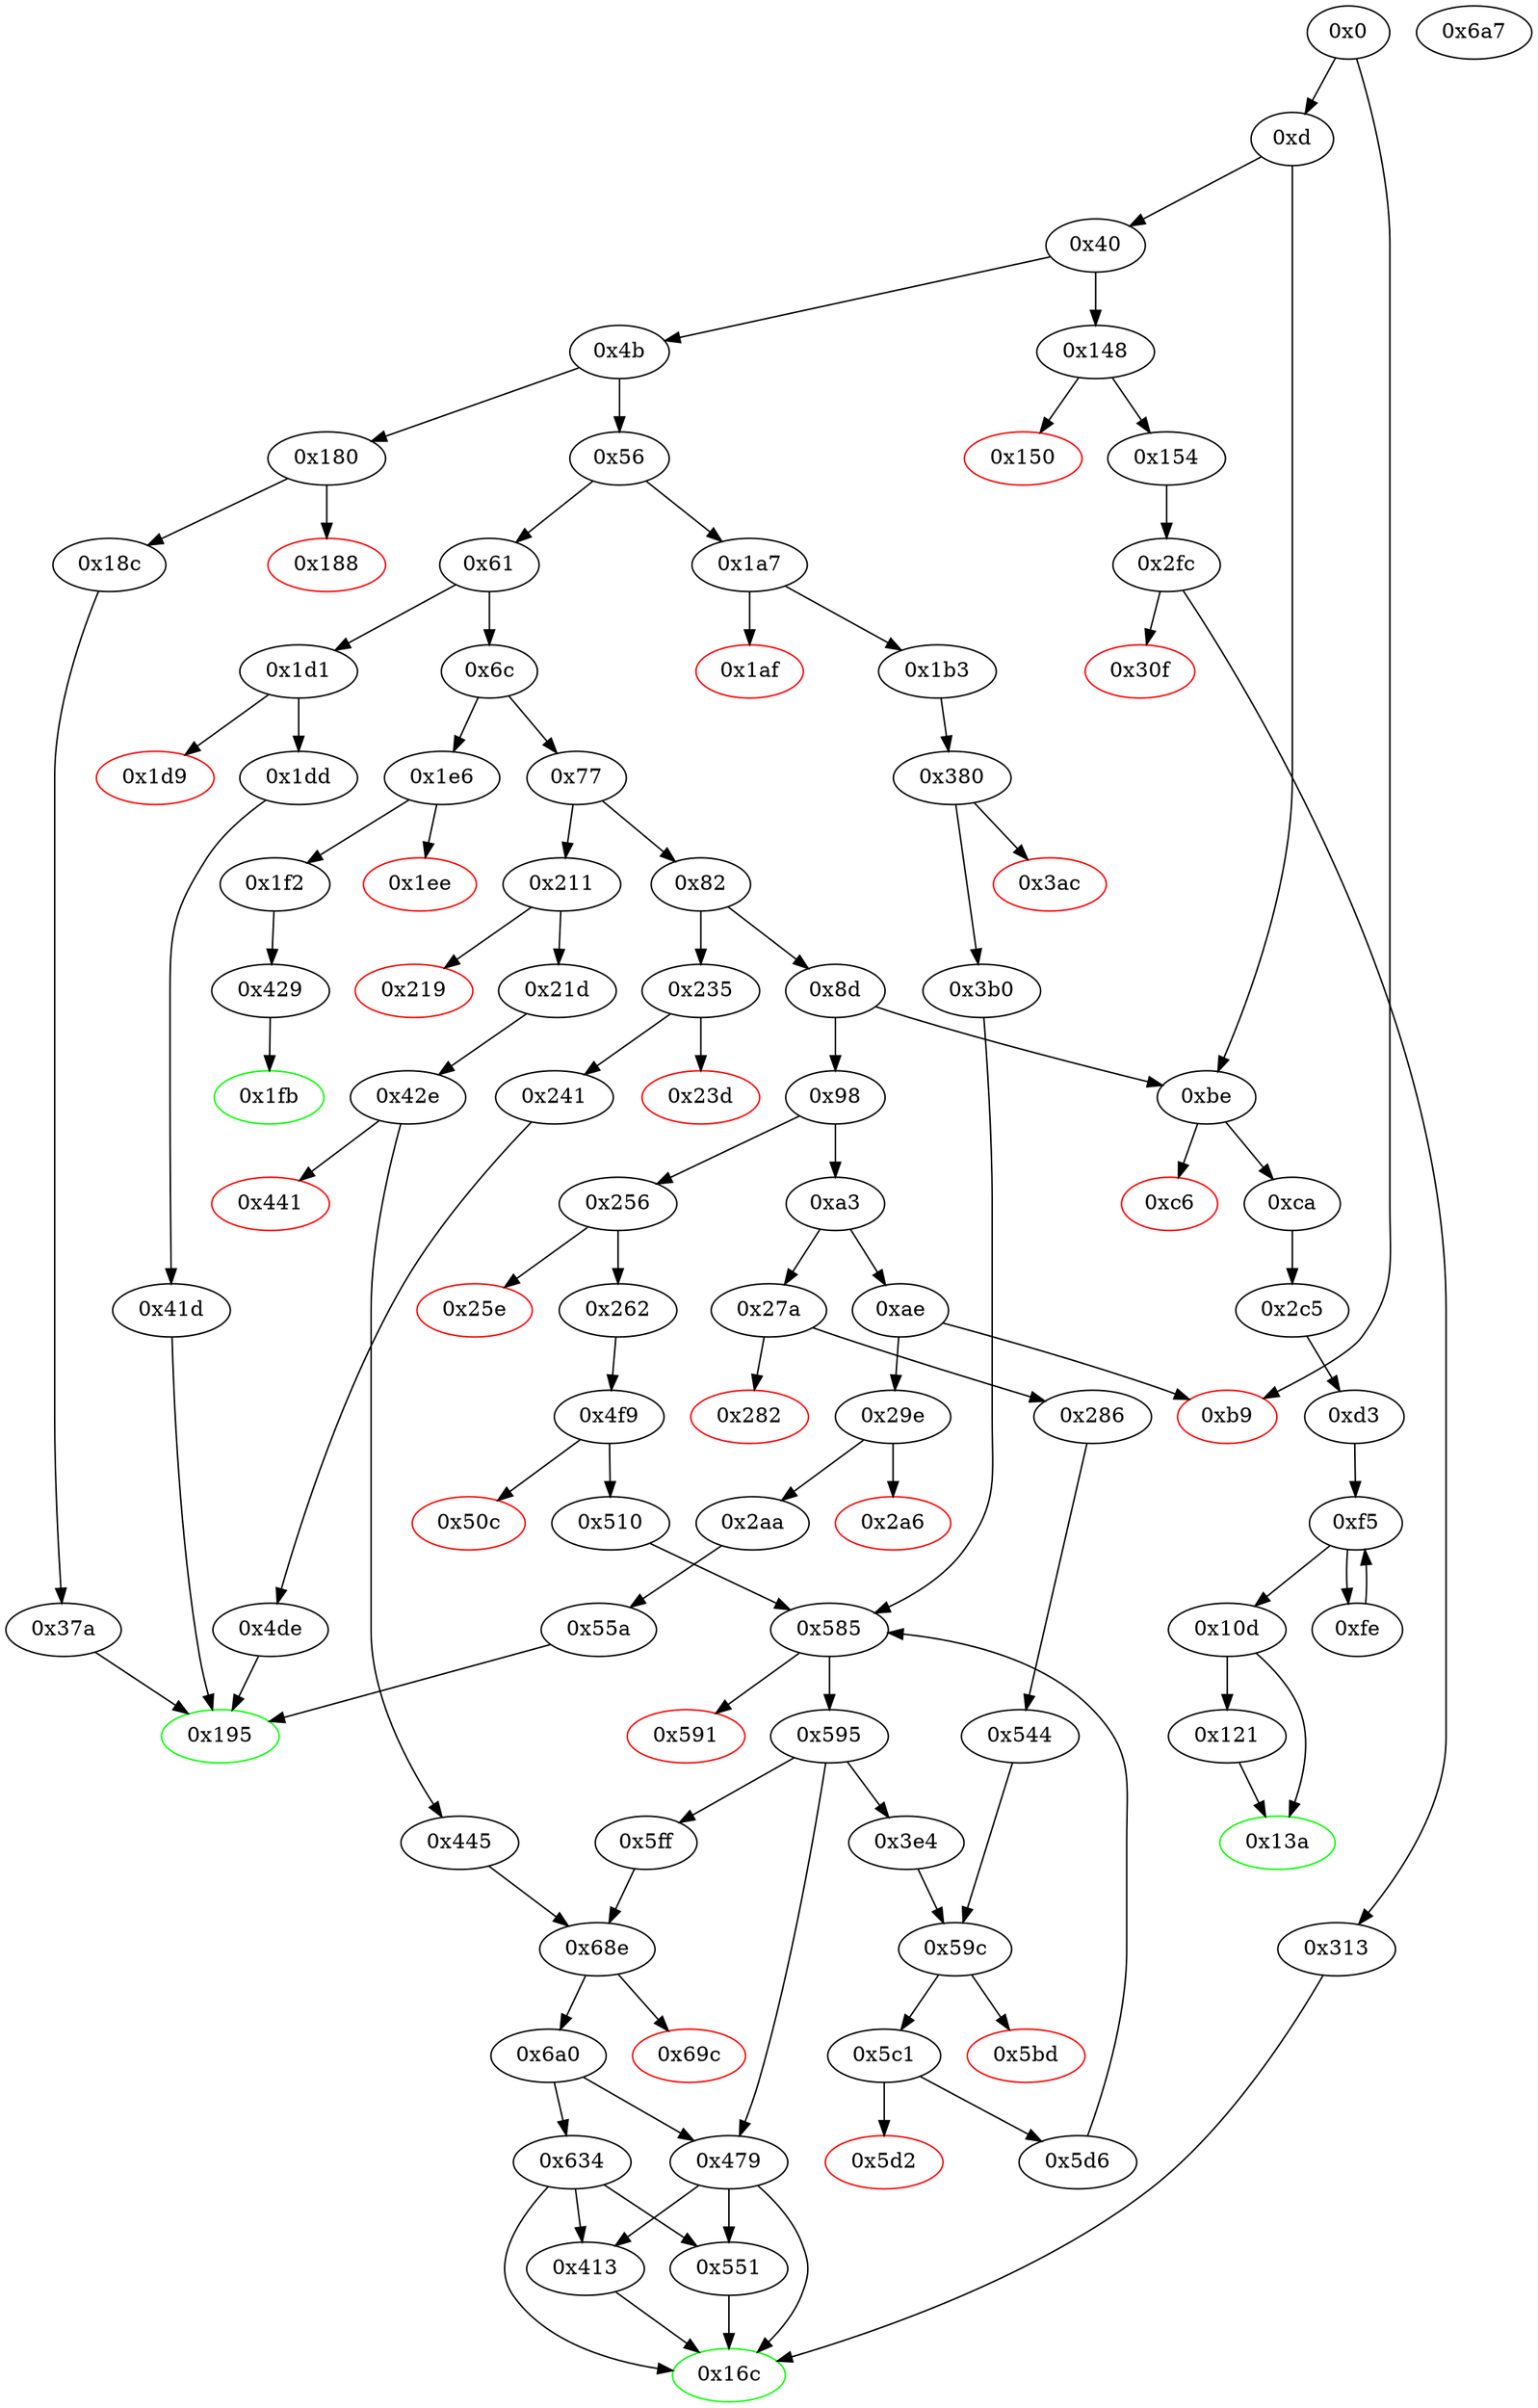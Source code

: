 strict digraph "" {
"0x3ac" [color=red, fillcolor=white, id="0x3ac", style=filled, tooltip="Block 0x3ac\n[0x3ac:0x3af]\n---\nPredecessors: [0x380]\nSuccessors: []\n---\n0x3ac PUSH1 0x0\n0x3ae DUP1\n0x3af REVERT\n---\n0x3ac: V303 = 0x0\n0x3af: REVERT 0x0 0x0\n---\nEntry stack: [V11, 0x16c, V141, V144, V146, 0x0]\nStack pops: 0\nStack additions: []\nExit stack: [V11, 0x16c, V141, V144, V146, 0x0]\n\nDef sites:\nV11: {0xd.0x34}\n0x16c: {0x1b3.0x1b5}\nV141: {0x1b3.0x1c4}\nV144: {0x1b3.0x1c9}\nV146: {0x1b3.0x1cc}\n0x0: {0x380.0x38b}\n"];
"0x6c" [fillcolor=white, id="0x6c", style=filled, tooltip="Block 0x6c\n[0x6c:0x76]\n---\nPredecessors: [0x61]\nSuccessors: [0x77, 0x1e6]\n---\n0x6c DUP1\n0x6d PUSH4 0x313ce567\n0x72 EQ\n0x73 PUSH2 0x1e6\n0x76 JUMPI\n---\n0x6d: V27 = 0x313ce567\n0x72: V28 = EQ 0x313ce567 V11\n0x73: V29 = 0x1e6\n0x76: JUMPI 0x1e6 V28\n---\nEntry stack: [V11]\nStack pops: 1\nStack additions: [S0]\nExit stack: [V11]\n\nDef sites:\nV11: {0xd.0x34}\n"];
"0x150" [color=red, fillcolor=white, id="0x150", style=filled, tooltip="Block 0x150\n[0x150:0x153]\n---\nPredecessors: [0x148]\nSuccessors: []\n---\n0x150 PUSH1 0x0\n0x152 DUP1\n0x153 REVERT\n---\n0x150: V96 = 0x0\n0x153: REVERT 0x0 0x0\n---\nEntry stack: [V11, V93]\nStack pops: 0\nStack additions: []\nExit stack: [V11, V93]\n\nDef sites:\nV11: {0xd.0x34}\nV93: {0x148.0x149}\n"];
"0x262" [fillcolor=white, id="0x262", style=filled, tooltip="Block 0x262\n[0x262:0x279]\n---\nPredecessors: [0x256]\nSuccessors: [0x4f9]\n---\n0x262 JUMPDEST\n0x263 POP\n0x264 PUSH2 0x16c\n0x267 PUSH1 0x1\n0x269 PUSH1 0xa0\n0x26b PUSH1 0x2\n0x26d EXP\n0x26e SUB\n0x26f PUSH1 0x4\n0x271 CALLDATALOAD\n0x272 AND\n0x273 PUSH1 0x24\n0x275 CALLDATALOAD\n0x276 PUSH2 0x4f9\n0x279 JUMP\n---\n0x262: JUMPDEST \n0x264: V202 = 0x16c\n0x267: V203 = 0x1\n0x269: V204 = 0xa0\n0x26b: V205 = 0x2\n0x26d: V206 = EXP 0x2 0xa0\n0x26e: V207 = SUB 0x10000000000000000000000000000000000000000 0x1\n0x26f: V208 = 0x4\n0x271: V209 = CALLDATALOAD 0x4\n0x272: V210 = AND V209 0xffffffffffffffffffffffffffffffffffffffff\n0x273: V211 = 0x24\n0x275: V212 = CALLDATALOAD 0x24\n0x276: V213 = 0x4f9\n0x279: JUMP 0x4f9\n---\nEntry stack: [V11, V198]\nStack pops: 1\nStack additions: [0x16c, V210, V212]\nExit stack: [V11, 0x16c, V210, V212]\n\nDef sites:\nV11: {0xd.0x34}\nV198: {0x256.0x257}\n"];
"0x69c" [color=red, fillcolor=white, id="0x69c", style=filled, tooltip="Block 0x69c\n[0x69c:0x69f]\n---\nPredecessors: [0x68e]\nSuccessors: []\n---\n0x69c PUSH1 0x0\n0x69e DUP1\n0x69f REVERT\n---\n0x69c: V531 = 0x0\n0x69f: REVERT 0x0 0x0\n---\nEntry stack: [V11, S13, S12, S11, S10, S9, {0x16c, 0x413, 0x551}, S7, S6, S5, {0x479, 0x634}, S3, S2, 0x0, V527]\nStack pops: 0\nStack additions: []\nExit stack: [V11, S13, S12, S11, S10, S9, {0x16c, 0x413, 0x551}, S7, S6, S5, {0x479, 0x634}, S3, S2, 0x0, V527]\n\nDef sites:\nV11: {0xd.0x34}\nS13: {0x1b3.0x1b5, 0xd.0x34}\nS12: {0x1b3.0x1c4, 0x286.0x288}\nS11: {0x1b3.0x1c9, 0x286.0x296}\nS10: {0x1b3.0x1cc, 0x286.0x299}\nS9: {0x380.0x38b, 0xd.0x34, 0x544.0x545}\n{0x16c, 0x413, 0x551}: {0x21d.0x21f, 0x3e4.0x409, 0x544.0x547}\nS7: {0x1b3.0x1c4, 0x21d.0x22d, 0x544.0x54a}\nS6: {0x1b3.0x1c9, 0x21d.0x230, 0x286.0x296}\nS5: {0x1b3.0x1cc, 0x286.0x299, 0x42e.0x42f}\n{0x479, 0x634}: {0x5ff_0x3e4.0x625, 0x445.0x46a, 0x5ff_0x544.0x625}\nS3: {0x445.0x469, 0x5ff_0x3e4.0x624, 0x5ff_0x544.0x624}\nS2: {0x1b3.0x1cc, 0x21d.0x230, 0x286.0x299}\n0x0: {0x68e.0x68f}\nV527: {0x68e.0x693}\n"];
"0x98" [fillcolor=white, id="0x98", style=filled, tooltip="Block 0x98\n[0x98:0xa2]\n---\nPredecessors: [0x8d]\nSuccessors: [0xa3, 0x256]\n---\n0x98 DUP1\n0x99 PUSH4 0xa457c2d7\n0x9e EQ\n0x9f PUSH2 0x256\n0xa2 JUMPI\n---\n0x99: V39 = 0xa457c2d7\n0x9e: V40 = EQ 0xa457c2d7 V11\n0x9f: V41 = 0x256\n0xa2: JUMPI 0x256 V40\n---\nEntry stack: [V11]\nStack pops: 1\nStack additions: [S0]\nExit stack: [V11]\n\nDef sites:\nV11: {0xd.0x34}\n"];
"0x286" [fillcolor=white, id="0x286", style=filled, tooltip="Block 0x286\n[0x286:0x29d]\n---\nPredecessors: [0x27a]\nSuccessors: [0x544]\n---\n0x286 JUMPDEST\n0x287 POP\n0x288 PUSH2 0x16c\n0x28b PUSH1 0x1\n0x28d PUSH1 0xa0\n0x28f PUSH1 0x2\n0x291 EXP\n0x292 SUB\n0x293 PUSH1 0x4\n0x295 CALLDATALOAD\n0x296 AND\n0x297 PUSH1 0x24\n0x299 CALLDATALOAD\n0x29a PUSH2 0x544\n0x29d JUMP\n---\n0x286: JUMPDEST \n0x288: V218 = 0x16c\n0x28b: V219 = 0x1\n0x28d: V220 = 0xa0\n0x28f: V221 = 0x2\n0x291: V222 = EXP 0x2 0xa0\n0x292: V223 = SUB 0x10000000000000000000000000000000000000000 0x1\n0x293: V224 = 0x4\n0x295: V225 = CALLDATALOAD 0x4\n0x296: V226 = AND V225 0xffffffffffffffffffffffffffffffffffffffff\n0x297: V227 = 0x24\n0x299: V228 = CALLDATALOAD 0x24\n0x29a: V229 = 0x544\n0x29d: JUMP 0x544\n---\nEntry stack: [V11, V214]\nStack pops: 1\nStack additions: [0x16c, V226, V228]\nExit stack: [V11, 0x16c, V226, V228]\n\nDef sites:\nV11: {0xd.0x34}\nV214: {0x27a.0x27b}\n"];
"0xb9" [color=red, fillcolor=white, id="0xb9", style=filled, tooltip="Block 0xb9\n[0xb9:0xbd]\n---\nPredecessors: [0x0, 0xae]\nSuccessors: []\n---\n0xb9 JUMPDEST\n0xba PUSH1 0x0\n0xbc DUP1\n0xbd REVERT\n---\n0xb9: JUMPDEST \n0xba: V48 = 0x0\n0xbd: REVERT 0x0 0x0\n---\nEntry stack: [V11]\nStack pops: 0\nStack additions: []\nExit stack: [V11]\n\nDef sites:\nV11: {0xd.0x34}\n"];
"0x634" [fillcolor=white, id="0x634", style=filled, tooltip="Block 0x634\n[0x634:0x68d]\n---\nPredecessors: [0x6a0]\nSuccessors: [0x16c, 0x413, 0x551]\n---\n0x634 JUMPDEST\n0x635 PUSH1 0x1\n0x637 PUSH1 0xa0\n0x639 PUSH1 0x2\n0x63b EXP\n0x63c SUB\n0x63d DUP1\n0x63e DUP5\n0x63f AND\n0x640 PUSH1 0x0\n0x642 DUP2\n0x643 DUP2\n0x644 MSTORE\n0x645 PUSH1 0x20\n0x647 DUP2\n0x648 DUP2\n0x649 MSTORE\n0x64a PUSH1 0x40\n0x64c SWAP2\n0x64d DUP3\n0x64e SWAP1\n0x64f SHA3\n0x650 SWAP5\n0x651 SWAP1\n0x652 SWAP5\n0x653 SSTORE\n0x654 DUP1\n0x655 MLOAD\n0x656 DUP6\n0x657 DUP2\n0x658 MSTORE\n0x659 SWAP1\n0x65a MLOAD\n0x65b SWAP2\n0x65c SWAP4\n0x65d SWAP3\n0x65e DUP8\n0x65f AND\n0x660 SWAP3\n0x661 PUSH32 0xddf252ad1be2c89b69c2b068fc378daa952ba7f163c4a11628f55a4df523b3ef\n0x682 SWAP3\n0x683 SWAP2\n0x684 DUP3\n0x685 SWAP1\n0x686 SUB\n0x687 ADD\n0x688 SWAP1\n0x689 LOG3\n0x68a POP\n0x68b POP\n0x68c POP\n0x68d JUMP\n---\n0x634: JUMPDEST \n0x635: V510 = 0x1\n0x637: V511 = 0xa0\n0x639: V512 = 0x2\n0x63b: V513 = EXP 0x2 0xa0\n0x63c: V514 = SUB 0x10000000000000000000000000000000000000000 0x1\n0x63f: V515 = AND S2 0xffffffffffffffffffffffffffffffffffffffff\n0x640: V516 = 0x0\n0x644: M[0x0] = V515\n0x645: V517 = 0x20\n0x649: M[0x20] = 0x0\n0x64a: V518 = 0x40\n0x64f: V519 = SHA3 0x0 0x40\n0x653: S[V519] = S0\n0x655: V520 = M[0x40]\n0x658: M[V520] = S1\n0x65a: V521 = M[0x40]\n0x65f: V522 = AND S3 0xffffffffffffffffffffffffffffffffffffffff\n0x661: V523 = 0xddf252ad1be2c89b69c2b068fc378daa952ba7f163c4a11628f55a4df523b3ef\n0x686: V524 = SUB V520 V521\n0x687: V525 = ADD V524 0x20\n0x689: LOG V521 V525 0xddf252ad1be2c89b69c2b068fc378daa952ba7f163c4a11628f55a4df523b3ef V522 V515\n0x68d: JUMP {0x16c, 0x413, 0x551}\n---\nEntry stack: [V11, S9, S8, S7, S6, S5, {0x16c, 0x413, 0x551}, S3, S2, S1, S0]\nStack pops: 5\nStack additions: []\nExit stack: [V11, S9, S8, S7, S6, S5]\n\nDef sites:\nV11: {0xd.0x34}\nS9: {0x1b3.0x1b5, 0xd.0x34}\nS8: {0x1b3.0x1c4, 0x286.0x288}\nS7: {0x1b3.0x1c9, 0x286.0x296}\nS6: {0x1b3.0x1cc, 0x286.0x299}\nS5: {0x380.0x38b, 0xd.0x34, 0x544.0x545}\n{0x16c, 0x413, 0x551}: {0x21d.0x21f, 0x3e4.0x409, 0x544.0x547}\nS3: {0x1b3.0x1c4, 0x21d.0x22d, 0x544.0x54a}\nS2: {0x1b3.0x1c9, 0x21d.0x230, 0x286.0x296}\nS1: {0x1b3.0x1cc, 0x286.0x299, 0x42e.0x42f}\nS0: {0x68e_0x445.0x693, 0x68e_0x5ff_0x544.0x693, 0x68e_0x5ff_0x3e4.0x693}\n"];
"0x180" [fillcolor=white, id="0x180", style=filled, tooltip="Block 0x180\n[0x180:0x187]\n---\nPredecessors: [0x4b]\nSuccessors: [0x188, 0x18c]\n---\n0x180 JUMPDEST\n0x181 CALLVALUE\n0x182 DUP1\n0x183 ISZERO\n0x184 PUSH2 0x18c\n0x187 JUMPI\n---\n0x180: JUMPDEST \n0x181: V117 = CALLVALUE\n0x183: V118 = ISZERO V117\n0x184: V119 = 0x18c\n0x187: JUMPI 0x18c V118\n---\nEntry stack: [V11]\nStack pops: 0\nStack additions: [V117]\nExit stack: [V11, V117]\n\nDef sites:\nV11: {0xd.0x34}\n"];
"0x2aa" [fillcolor=white, id="0x2aa", style=filled, tooltip="Block 0x2aa\n[0x2aa:0x2c4]\n---\nPredecessors: [0x29e]\nSuccessors: [0x55a]\n---\n0x2aa JUMPDEST\n0x2ab POP\n0x2ac PUSH2 0x195\n0x2af PUSH1 0x1\n0x2b1 PUSH1 0xa0\n0x2b3 PUSH1 0x2\n0x2b5 EXP\n0x2b6 SUB\n0x2b7 PUSH1 0x4\n0x2b9 CALLDATALOAD\n0x2ba DUP2\n0x2bb AND\n0x2bc SWAP1\n0x2bd PUSH1 0x24\n0x2bf CALLDATALOAD\n0x2c0 AND\n0x2c1 PUSH2 0x55a\n0x2c4 JUMP\n---\n0x2aa: JUMPDEST \n0x2ac: V234 = 0x195\n0x2af: V235 = 0x1\n0x2b1: V236 = 0xa0\n0x2b3: V237 = 0x2\n0x2b5: V238 = EXP 0x2 0xa0\n0x2b6: V239 = SUB 0x10000000000000000000000000000000000000000 0x1\n0x2b7: V240 = 0x4\n0x2b9: V241 = CALLDATALOAD 0x4\n0x2bb: V242 = AND 0xffffffffffffffffffffffffffffffffffffffff V241\n0x2bd: V243 = 0x24\n0x2bf: V244 = CALLDATALOAD 0x24\n0x2c0: V245 = AND V244 0xffffffffffffffffffffffffffffffffffffffff\n0x2c1: V246 = 0x55a\n0x2c4: JUMP 0x55a\n---\nEntry stack: [V11, V230]\nStack pops: 1\nStack additions: [0x195, V242, V245]\nExit stack: [V11, 0x195, V242, V245]\n\nDef sites:\nV11: {0xd.0x34}\nV230: {0x29e.0x29f}\n"];
"0x585" [fillcolor=white, id="0x585", style=filled, tooltip="Block 0x585\n[0x585:0x590]\n---\nPredecessors: [0x3b0, 0x510, 0x5d6]\nSuccessors: [0x591, 0x595]\n---\n0x585 JUMPDEST\n0x586 PUSH1 0x0\n0x588 DUP1\n0x589 DUP4\n0x58a DUP4\n0x58b GT\n0x58c ISZERO\n0x58d PUSH2 0x595\n0x590 JUMPI\n---\n0x585: JUMPDEST \n0x586: V447 = 0x0\n0x58b: V448 = GT S0 S1\n0x58c: V449 = ISZERO V448\n0x58d: V450 = 0x595\n0x590: JUMPI 0x595 V449\n---\nEntry stack: [V11, S11, S10, S9, S8, S7, S6, S5, S4, S3, {0x3e4, 0x479, 0x5ff}, S1, S0]\nStack pops: 2\nStack additions: [S1, S0, 0x0, 0x0]\nExit stack: [V11, S11, S10, S9, S8, S7, S6, S5, S4, S3, {0x3e4, 0x479, 0x5ff}, S1, S0, 0x0, 0x0]\n\nDef sites:\nV11: {0xd.0x34}\nS11: {0x1b3.0x1b5, 0xd.0x34}\nS10: {0x1b3.0x1c4, 0x286.0x288}\nS9: {0x1b3.0x1c9, 0x286.0x296}\nS8: {0x1b3.0x1cc, 0xd.0x34, 0x286.0x299}\nS7: {0x380.0x38b, 0x1b3.0x1b5, 0xd.0x34, 0x544.0x545}\nS6: {0x1b3.0x1c4, 0x262.0x264, 0x3e4.0x409, 0x544.0x547}\nS5: {0x1b3.0x1c9, 0x262.0x272, 0x544.0x54a, 0x1b3.0x1c4}\nS4: {0x1b3.0x1cc, 0x262.0x275, 0x1b3.0x1c9, 0x286.0x296}\nS3: {0x4f9.0x4fa, 0x380.0x38b, 0x1b3.0x1cc, 0x286.0x299}\n{0x3e4, 0x479, 0x5ff}: {0x3b0.0x3d5, 0x510.0x535, 0x5d6.0x5f0}\nS1: {0x3b0.0x3d4, 0x510.0x534, 0x5d6.0x5ef}\nS0: {0x1b3.0x1cc, 0x262.0x275, 0x286.0x299}\n"];
"0x282" [color=red, fillcolor=white, id="0x282", style=filled, tooltip="Block 0x282\n[0x282:0x285]\n---\nPredecessors: [0x27a]\nSuccessors: []\n---\n0x282 PUSH1 0x0\n0x284 DUP1\n0x285 REVERT\n---\n0x282: V217 = 0x0\n0x285: REVERT 0x0 0x0\n---\nEntry stack: [V11, V214]\nStack pops: 0\nStack additions: []\nExit stack: [V11, V214]\n\nDef sites:\nV11: {0xd.0x34}\nV214: {0x27a.0x27b}\n"];
"0x1dd" [fillcolor=white, id="0x1dd", style=filled, tooltip="Block 0x1dd\n[0x1dd:0x1e5]\n---\nPredecessors: [0x1d1]\nSuccessors: [0x41d]\n---\n0x1dd JUMPDEST\n0x1de POP\n0x1df PUSH2 0x195\n0x1e2 PUSH2 0x41d\n0x1e5 JUMP\n---\n0x1dd: JUMPDEST \n0x1df: V152 = 0x195\n0x1e2: V153 = 0x41d\n0x1e5: JUMP 0x41d\n---\nEntry stack: [V11, V148]\nStack pops: 1\nStack additions: [0x195]\nExit stack: [V11, 0x195]\n\nDef sites:\nV11: {0xd.0x34}\nV148: {0x1d1.0x1d2}\n"];
"0x42e" [fillcolor=white, id="0x42e", style=filled, tooltip="Block 0x42e\n[0x42e:0x440]\n---\nPredecessors: [0x21d]\nSuccessors: [0x441, 0x445]\n---\n0x42e JUMPDEST\n0x42f PUSH1 0x0\n0x431 PUSH1 0x1\n0x433 PUSH1 0xa0\n0x435 PUSH1 0x2\n0x437 EXP\n0x438 SUB\n0x439 DUP4\n0x43a AND\n0x43b ISZERO\n0x43c ISZERO\n0x43d PUSH2 0x445\n0x440 JUMPI\n---\n0x42e: JUMPDEST \n0x42f: V340 = 0x0\n0x431: V341 = 0x1\n0x433: V342 = 0xa0\n0x435: V343 = 0x2\n0x437: V344 = EXP 0x2 0xa0\n0x438: V345 = SUB 0x10000000000000000000000000000000000000000 0x1\n0x43a: V346 = AND V180 0xffffffffffffffffffffffffffffffffffffffff\n0x43b: V347 = ISZERO V346\n0x43c: V348 = ISZERO V347\n0x43d: V349 = 0x445\n0x440: JUMPI 0x445 V348\n---\nEntry stack: [V11, 0x16c, V180, V182]\nStack pops: 2\nStack additions: [S1, S0, 0x0]\nExit stack: [V11, 0x16c, V180, V182, 0x0]\n\nDef sites:\nV11: {0xd.0x34}\n0x16c: {0x21d.0x21f}\nV180: {0x21d.0x22d}\nV182: {0x21d.0x230}\n"];
"0x2a6" [color=red, fillcolor=white, id="0x2a6", style=filled, tooltip="Block 0x2a6\n[0x2a6:0x2a9]\n---\nPredecessors: [0x29e]\nSuccessors: []\n---\n0x2a6 PUSH1 0x0\n0x2a8 DUP1\n0x2a9 REVERT\n---\n0x2a6: V233 = 0x0\n0x2a9: REVERT 0x0 0x0\n---\nEntry stack: [V11, V230]\nStack pops: 0\nStack additions: []\nExit stack: [V11, V230]\n\nDef sites:\nV11: {0xd.0x34}\nV230: {0x29e.0x29f}\n"];
"0x0" [fillcolor=white, id="0x0", style=filled, tooltip="Block 0x0\n[0x0:0xc]\n---\nPredecessors: []\nSuccessors: [0xd, 0xb9]\n---\n0x0 PUSH1 0x80\n0x2 PUSH1 0x40\n0x4 MSTORE\n0x5 PUSH1 0x4\n0x7 CALLDATASIZE\n0x8 LT\n0x9 PUSH2 0xb9\n0xc JUMPI\n---\n0x0: V0 = 0x80\n0x2: V1 = 0x40\n0x4: M[0x40] = 0x80\n0x5: V2 = 0x4\n0x7: V3 = CALLDATASIZE\n0x8: V4 = LT V3 0x4\n0x9: V5 = 0xb9\n0xc: JUMPI 0xb9 V4\n---\nEntry stack: []\nStack pops: 0\nStack additions: []\nExit stack: []\n\nDef sites:\n"];
"0x77" [fillcolor=white, id="0x77", style=filled, tooltip="Block 0x77\n[0x77:0x81]\n---\nPredecessors: [0x6c]\nSuccessors: [0x82, 0x211]\n---\n0x77 DUP1\n0x78 PUSH4 0x39509351\n0x7d EQ\n0x7e PUSH2 0x211\n0x81 JUMPI\n---\n0x78: V30 = 0x39509351\n0x7d: V31 = EQ 0x39509351 V11\n0x7e: V32 = 0x211\n0x81: JUMPI 0x211 V31\n---\nEntry stack: [V11]\nStack pops: 1\nStack additions: [S0]\nExit stack: [V11]\n\nDef sites:\nV11: {0xd.0x34}\n"];
"0x40" [fillcolor=white, id="0x40", style=filled, tooltip="Block 0x40\n[0x40:0x4a]\n---\nPredecessors: [0xd]\nSuccessors: [0x4b, 0x148]\n---\n0x40 DUP1\n0x41 PUSH4 0x95ea7b3\n0x46 EQ\n0x47 PUSH2 0x148\n0x4a JUMPI\n---\n0x41: V15 = 0x95ea7b3\n0x46: V16 = EQ 0x95ea7b3 V11\n0x47: V17 = 0x148\n0x4a: JUMPI 0x148 V16\n---\nEntry stack: [V11]\nStack pops: 1\nStack additions: [S0]\nExit stack: [V11]\n\nDef sites:\nV11: {0xd.0x34}\n"];
"0x59c" [fillcolor=white, id="0x59c", style=filled, tooltip="Block 0x59c\n[0x59c:0x5bc]\n---\nPredecessors: [0x3e4, 0x544]\nSuccessors: [0x5bd, 0x5c1]\n---\n0x59c JUMPDEST\n0x59d PUSH1 0x1\n0x59f PUSH1 0xa0\n0x5a1 PUSH1 0x2\n0x5a3 EXP\n0x5a4 SUB\n0x5a5 DUP4\n0x5a6 AND\n0x5a7 PUSH1 0x0\n0x5a9 SWAP1\n0x5aa DUP2\n0x5ab MSTORE\n0x5ac PUSH1 0x20\n0x5ae DUP2\n0x5af SWAP1\n0x5b0 MSTORE\n0x5b1 PUSH1 0x40\n0x5b3 SWAP1\n0x5b4 SHA3\n0x5b5 SLOAD\n0x5b6 DUP2\n0x5b7 GT\n0x5b8 ISZERO\n0x5b9 PUSH2 0x5c1\n0x5bc JUMPI\n---\n0x59c: JUMPDEST \n0x59d: V453 = 0x1\n0x59f: V454 = 0xa0\n0x5a1: V455 = 0x2\n0x5a3: V456 = EXP 0x2 0xa0\n0x5a4: V457 = SUB 0x10000000000000000000000000000000000000000 0x1\n0x5a6: V458 = AND S2 0xffffffffffffffffffffffffffffffffffffffff\n0x5a7: V459 = 0x0\n0x5ab: M[0x0] = V458\n0x5ac: V460 = 0x20\n0x5b0: M[0x20] = 0x0\n0x5b1: V461 = 0x40\n0x5b4: V462 = SHA3 0x0 0x40\n0x5b5: V463 = S[V462]\n0x5b7: V464 = GT S0 V463\n0x5b8: V465 = ISZERO V464\n0x5b9: V466 = 0x5c1\n0x5bc: JUMPI 0x5c1 V465\n---\nEntry stack: [V11, S12, S11, S10, S9, S8, S7, S6, S5, S4, {0x413, 0x551}, S2, S1, S0]\nStack pops: 3\nStack additions: [S2, S1, S0]\nExit stack: [V11, S12, S11, S10, S9, S8, S7, S6, S5, S4, {0x413, 0x551}, S2, S1, S0]\n\nDef sites:\nV11: {0xd.0x34}\nS12: {0x1b3.0x1b5, 0xd.0x34}\nS11: {0x1b3.0x1c4, 0x286.0x288}\nS10: {0x1b3.0x1c9, 0x286.0x296}\nS9: {0x1b3.0x1cc, 0xd.0x34, 0x286.0x299}\nS8: {0x380.0x38b, 0x1b3.0x1b5, 0xd.0x34, 0x544.0x545}\nS7: {0x1b3.0x1c4, 0x262.0x264, 0x3e4.0x409, 0x544.0x547, 0x286.0x288}\nS6: {0x1b3.0x1c9, 0x262.0x272, 0x544.0x54a, 0x1b3.0x1c4, 0x286.0x296}\nS5: {0x1b3.0x1cc, 0x262.0x275, 0x286.0x299, 0x1b3.0x1c9, 0x286.0x296}\nS4: {0x4f9.0x4fa, 0x380.0x38b, 0x1b3.0x1cc, 0x544.0x545, 0x286.0x299}\n{0x413, 0x551}: {0x3e4.0x409, 0x544.0x547}\nS2: {0x1b3.0x1c4, 0x262.0x264, 0x544.0x54a, 0x3e4.0x409, 0x544.0x547}\nS1: {0x1b3.0x1c9, 0x262.0x272, 0x544.0x54a, 0x1b3.0x1c4, 0x286.0x296}\nS0: {0x1b3.0x1cc, 0x262.0x275, 0x286.0x299, 0x1b3.0x1c9, 0x286.0x296}\n"];
"0x55a" [fillcolor=white, id="0x55a", style=filled, tooltip="Block 0x55a\n[0x55a:0x584]\n---\nPredecessors: [0x2aa]\nSuccessors: [0x195]\n---\n0x55a JUMPDEST\n0x55b PUSH1 0x1\n0x55d PUSH1 0xa0\n0x55f PUSH1 0x2\n0x561 EXP\n0x562 SUB\n0x563 SWAP2\n0x564 DUP3\n0x565 AND\n0x566 PUSH1 0x0\n0x568 SWAP1\n0x569 DUP2\n0x56a MSTORE\n0x56b PUSH1 0x1\n0x56d PUSH1 0x20\n0x56f SWAP1\n0x570 DUP2\n0x571 MSTORE\n0x572 PUSH1 0x40\n0x574 DUP1\n0x575 DUP4\n0x576 SHA3\n0x577 SWAP4\n0x578 SWAP1\n0x579 SWAP5\n0x57a AND\n0x57b DUP3\n0x57c MSTORE\n0x57d SWAP2\n0x57e SWAP1\n0x57f SWAP2\n0x580 MSTORE\n0x581 SHA3\n0x582 SLOAD\n0x583 SWAP1\n0x584 JUMP\n---\n0x55a: JUMPDEST \n0x55b: V433 = 0x1\n0x55d: V434 = 0xa0\n0x55f: V435 = 0x2\n0x561: V436 = EXP 0x2 0xa0\n0x562: V437 = SUB 0x10000000000000000000000000000000000000000 0x1\n0x565: V438 = AND 0xffffffffffffffffffffffffffffffffffffffff V242\n0x566: V439 = 0x0\n0x56a: M[0x0] = V438\n0x56b: V440 = 0x1\n0x56d: V441 = 0x20\n0x571: M[0x20] = 0x1\n0x572: V442 = 0x40\n0x576: V443 = SHA3 0x0 0x40\n0x57a: V444 = AND 0xffffffffffffffffffffffffffffffffffffffff V245\n0x57c: M[0x0] = V444\n0x580: M[0x20] = V443\n0x581: V445 = SHA3 0x0 0x40\n0x582: V446 = S[V445]\n0x584: JUMP 0x195\n---\nEntry stack: [V11, 0x195, V242, V245]\nStack pops: 3\nStack additions: [V446]\nExit stack: [V11, V446]\n\nDef sites:\nV11: {0xd.0x34}\n0x195: {0x2aa.0x2ac}\nV242: {0x2aa.0x2bb}\nV245: {0x2aa.0x2c0}\n"];
"0x13a" [color=green, fillcolor=white, id="0x13a", style=filled, tooltip="Block 0x13a\n[0x13a:0x147]\n---\nPredecessors: [0x10d, 0x121]\nSuccessors: []\n---\n0x13a JUMPDEST\n0x13b POP\n0x13c SWAP3\n0x13d POP\n0x13e POP\n0x13f POP\n0x140 PUSH1 0x40\n0x142 MLOAD\n0x143 DUP1\n0x144 SWAP2\n0x145 SUB\n0x146 SWAP1\n0x147 RETURN\n---\n0x13a: JUMPDEST \n0x140: V90 = 0x40\n0x142: V91 = M[0x40]\n0x145: V92 = SUB S1 V91\n0x147: RETURN V91 V92\n---\nEntry stack: [V11, 0xd3, V248, V56, V56, S1, V75]\nStack pops: 5\nStack additions: []\nExit stack: [V11, 0xd3]\n\nDef sites:\nV11: {0xd.0x34}\n0xd3: {0xca.0xcc}\nV248: {0x2c5.0x2c9}\nV56: {0xd3.0xd7}\nV56: {0xd3.0xd7}\nS1: {0x121.0x137, 0x10d.0x116}\nV75: {0x10d.0x11a}\n"];
"0x595" [fillcolor=white, id="0x595", style=filled, tooltip="Block 0x595\n[0x595:0x59b]\n---\nPredecessors: [0x585]\nSuccessors: [0x3e4, 0x479, 0x5ff]\n---\n0x595 JUMPDEST\n0x596 POP\n0x597 POP\n0x598 SWAP1\n0x599 SUB\n0x59a SWAP1\n0x59b JUMP\n---\n0x595: JUMPDEST \n0x599: V452 = SUB S3 S2\n0x59b: JUMP {0x3e4, 0x479, 0x5ff}\n---\nEntry stack: [V11, S13, S12, S11, S10, S9, S8, S7, S6, S5, {0x3e4, 0x479, 0x5ff}, S3, S2, 0x0, 0x0]\nStack pops: 5\nStack additions: [V452]\nExit stack: [V11, S13, S12, S11, S10, S9, S8, S7, S6, S5, V452]\n\nDef sites:\nV11: {0xd.0x34}\nS13: {0x1b3.0x1b5, 0xd.0x34}\nS12: {0x1b3.0x1c4, 0x286.0x288}\nS11: {0x1b3.0x1c9, 0x286.0x296}\nS10: {0x1b3.0x1cc, 0xd.0x34, 0x286.0x299}\nS9: {0x380.0x38b, 0x1b3.0x1b5, 0xd.0x34, 0x544.0x545}\nS8: {0x1b3.0x1c4, 0x262.0x264, 0x3e4.0x409, 0x544.0x547}\nS7: {0x1b3.0x1c9, 0x262.0x272, 0x544.0x54a, 0x1b3.0x1c4}\nS6: {0x1b3.0x1cc, 0x262.0x275, 0x1b3.0x1c9, 0x286.0x296}\nS5: {0x4f9.0x4fa, 0x380.0x38b, 0x1b3.0x1cc, 0x286.0x299}\n{0x3e4, 0x479, 0x5ff}: {0x3b0.0x3d5, 0x510.0x535, 0x5d6_0x3e4.0x5f0, 0x5d6_0x544.0x5f0}\nS3: {0x5d6_0x3e4.0x5ef, 0x3b0.0x3d4, 0x5d6_0x544.0x5ef, 0x510.0x534}\nS2: {0x1b3.0x1cc, 0x262.0x275, 0x286.0x299}\n0x0: {0x585.0x586}\n0x0: {0x585.0x586}\n"];
"0x1f2" [fillcolor=white, id="0x1f2", style=filled, tooltip="Block 0x1f2\n[0x1f2:0x1fa]\n---\nPredecessors: [0x1e6]\nSuccessors: [0x429]\n---\n0x1f2 JUMPDEST\n0x1f3 POP\n0x1f4 PUSH2 0x1fb\n0x1f7 PUSH2 0x429\n0x1fa JUMP\n---\n0x1f2: JUMPDEST \n0x1f4: V158 = 0x1fb\n0x1f7: V159 = 0x429\n0x1fa: JUMP 0x429\n---\nEntry stack: [V11, V154]\nStack pops: 1\nStack additions: [0x1fb]\nExit stack: [V11, 0x1fb]\n\nDef sites:\nV11: {0xd.0x34}\nV154: {0x1e6.0x1e7}\n"];
"0xbe" [fillcolor=white, id="0xbe", style=filled, tooltip="Block 0xbe\n[0xbe:0xc5]\n---\nPredecessors: [0xd, 0x8d]\nSuccessors: [0xc6, 0xca]\n---\n0xbe JUMPDEST\n0xbf CALLVALUE\n0xc0 DUP1\n0xc1 ISZERO\n0xc2 PUSH2 0xca\n0xc5 JUMPI\n---\n0xbe: JUMPDEST \n0xbf: V49 = CALLVALUE\n0xc1: V50 = ISZERO V49\n0xc2: V51 = 0xca\n0xc5: JUMPI 0xca V50\n---\nEntry stack: [V11]\nStack pops: 0\nStack additions: [V49]\nExit stack: [V11, V49]\n\nDef sites:\nV11: {0xd.0x34}\n"];
"0xca" [fillcolor=white, id="0xca", style=filled, tooltip="Block 0xca\n[0xca:0xd2]\n---\nPredecessors: [0xbe]\nSuccessors: [0x2c5]\n---\n0xca JUMPDEST\n0xcb POP\n0xcc PUSH2 0xd3\n0xcf PUSH2 0x2c5\n0xd2 JUMP\n---\n0xca: JUMPDEST \n0xcc: V53 = 0xd3\n0xcf: V54 = 0x2c5\n0xd2: JUMP 0x2c5\n---\nEntry stack: [V11, V49]\nStack pops: 1\nStack additions: [0xd3]\nExit stack: [V11, 0xd3]\n\nDef sites:\nV11: {0xd.0x34}\nV49: {0xbe.0xbf}\n"];
"0x5c1" [fillcolor=white, id="0x5c1", style=filled, tooltip="Block 0x5c1\n[0x5c1:0x5d1]\n---\nPredecessors: [0x59c]\nSuccessors: [0x5d2, 0x5d6]\n---\n0x5c1 JUMPDEST\n0x5c2 PUSH1 0x1\n0x5c4 PUSH1 0xa0\n0x5c6 PUSH1 0x2\n0x5c8 EXP\n0x5c9 SUB\n0x5ca DUP3\n0x5cb AND\n0x5cc ISZERO\n0x5cd ISZERO\n0x5ce PUSH2 0x5d6\n0x5d1 JUMPI\n---\n0x5c1: JUMPDEST \n0x5c2: V468 = 0x1\n0x5c4: V469 = 0xa0\n0x5c6: V470 = 0x2\n0x5c8: V471 = EXP 0x2 0xa0\n0x5c9: V472 = SUB 0x10000000000000000000000000000000000000000 0x1\n0x5cb: V473 = AND S1 0xffffffffffffffffffffffffffffffffffffffff\n0x5cc: V474 = ISZERO V473\n0x5cd: V475 = ISZERO V474\n0x5ce: V476 = 0x5d6\n0x5d1: JUMPI 0x5d6 V475\n---\nEntry stack: [V11, S12, S11, S10, S9, S8, S7, S6, S5, S4, {0x413, 0x551}, S2, S1, S0]\nStack pops: 2\nStack additions: [S1, S0]\nExit stack: [V11, S12, S11, S10, S9, S8, S7, S6, S5, S4, {0x413, 0x551}, S2, S1, S0]\n\nDef sites:\nV11: {0xd.0x34}\nS12: {0x1b3.0x1b5, 0xd.0x34}\nS11: {0x1b3.0x1c4, 0x286.0x288}\nS10: {0x1b3.0x1c9, 0x286.0x296}\nS9: {0x1b3.0x1cc, 0xd.0x34, 0x286.0x299}\nS8: {0x380.0x38b, 0x1b3.0x1b5, 0xd.0x34, 0x544.0x545}\nS7: {0x1b3.0x1c4, 0x262.0x264, 0x3e4.0x409, 0x544.0x547, 0x286.0x288}\nS6: {0x1b3.0x1c9, 0x262.0x272, 0x544.0x54a, 0x1b3.0x1c4, 0x286.0x296}\nS5: {0x1b3.0x1cc, 0x262.0x275, 0x286.0x299, 0x1b3.0x1c9, 0x286.0x296}\nS4: {0x4f9.0x4fa, 0x380.0x38b, 0x1b3.0x1cc, 0x544.0x545, 0x286.0x299}\n{0x413, 0x551}: {0x3e4.0x409, 0x544.0x547}\nS2: {0x1b3.0x1c4, 0x262.0x264, 0x544.0x54a, 0x3e4.0x409, 0x544.0x547}\nS1: {0x1b3.0x1c9, 0x262.0x272, 0x544.0x54a, 0x1b3.0x1c4, 0x286.0x296}\nS0: {0x1b3.0x1cc, 0x262.0x275, 0x286.0x299, 0x1b3.0x1c9, 0x286.0x296}\n"];
"0x1a7" [fillcolor=white, id="0x1a7", style=filled, tooltip="Block 0x1a7\n[0x1a7:0x1ae]\n---\nPredecessors: [0x56]\nSuccessors: [0x1af, 0x1b3]\n---\n0x1a7 JUMPDEST\n0x1a8 CALLVALUE\n0x1a9 DUP1\n0x1aa ISZERO\n0x1ab PUSH2 0x1b3\n0x1ae JUMPI\n---\n0x1a7: JUMPDEST \n0x1a8: V129 = CALLVALUE\n0x1aa: V130 = ISZERO V129\n0x1ab: V131 = 0x1b3\n0x1ae: JUMPI 0x1b3 V130\n---\nEntry stack: [V11]\nStack pops: 0\nStack additions: [V129]\nExit stack: [V11, V129]\n\nDef sites:\nV11: {0xd.0x34}\n"];
"0x256" [fillcolor=white, id="0x256", style=filled, tooltip="Block 0x256\n[0x256:0x25d]\n---\nPredecessors: [0x98]\nSuccessors: [0x25e, 0x262]\n---\n0x256 JUMPDEST\n0x257 CALLVALUE\n0x258 DUP1\n0x259 ISZERO\n0x25a PUSH2 0x262\n0x25d JUMPI\n---\n0x256: JUMPDEST \n0x257: V198 = CALLVALUE\n0x259: V199 = ISZERO V198\n0x25a: V200 = 0x262\n0x25d: JUMPI 0x262 V199\n---\nEntry stack: [V11]\nStack pops: 0\nStack additions: [V198]\nExit stack: [V11, V198]\n\nDef sites:\nV11: {0xd.0x34}\n"];
"0x413" [fillcolor=white, id="0x413", style=filled, tooltip="Block 0x413\n[0x413:0x41c]\n---\nPredecessors: [0x479, 0x634]\nSuccessors: [0x16c]\n---\n0x413 JUMPDEST\n0x414 POP\n0x415 PUSH1 0x1\n0x417 SWAP4\n0x418 SWAP3\n0x419 POP\n0x41a POP\n0x41b POP\n0x41c JUMP\n---\n0x413: JUMPDEST \n0x415: V337 = 0x1\n0x41c: JUMP S4\n---\nEntry stack: [V11, S5, S4, S3, S2, S1, S0]\nStack pops: 5\nStack additions: [0x1]\nExit stack: [V11, S5, 0x1]\n\nDef sites:\nV11: {0xd.0x34}\nS5: {0x1b3.0x1b5, 0xd.0x34}\nS4: {0x1b3.0x1c4, 0xd.0x34, 0x1b3.0x1b5, 0x286.0x288}\nS3: {0x1b3.0x1c9, 0x286.0x288, 0x1b3.0x1c4, 0x286.0x296}\nS2: {0x1b3.0x1cc, 0xd.0x34, 0x286.0x296, 0x1b3.0x1c9, 0x286.0x299}\nS1: {0xd.0x34, 0x1b3.0x1cc, 0x380.0x38b, 0x1b3.0x1b5, 0x544.0x545, 0x286.0x299}\nS0: {0x380.0x38b, 0xd.0x34, 0x544.0x545, 0x479.0x4d7}\n"];
"0x10d" [fillcolor=white, id="0x10d", style=filled, tooltip="Block 0x10d\n[0x10d:0x120]\n---\nPredecessors: [0xf5]\nSuccessors: [0x121, 0x13a]\n---\n0x10d JUMPDEST\n0x10e POP\n0x10f POP\n0x110 POP\n0x111 POP\n0x112 SWAP1\n0x113 POP\n0x114 SWAP1\n0x115 DUP2\n0x116 ADD\n0x117 SWAP1\n0x118 PUSH1 0x1f\n0x11a AND\n0x11b DUP1\n0x11c ISZERO\n0x11d PUSH2 0x13a\n0x120 JUMPI\n---\n0x10d: JUMPDEST \n0x116: V73 = ADD V60 V61\n0x118: V74 = 0x1f\n0x11a: V75 = AND 0x1f V60\n0x11c: V76 = ISZERO V75\n0x11d: V77 = 0x13a\n0x120: JUMPI 0x13a V76\n---\nEntry stack: [V11, 0xd3, V248, V56, V56, V61, V62, V60, V60, V61, V62, S0]\nStack pops: 7\nStack additions: [V73, V75]\nExit stack: [V11, 0xd3, V248, V56, V56, V73, V75]\n\nDef sites:\nV11: {0xd.0x34}\n0xd3: {0xca.0xcc}\nV248: {0x2c5.0x2c9}\nV56: {0xd3.0xd7}\nV56: {0xd3.0xd7}\nV61: {0xd3.0xeb}\nV62: {0xd3.0xee}\nV60: {0xd3.0xe4}\nV60: {0xd3.0xe4}\nV61: {0xd3.0xeb}\nV62: {0xd3.0xee}\nS0: {0xd3.0xf3, 0xfe.0x108}\n"];
"0x37a" [fillcolor=white, id="0x37a", style=filled, tooltip="Block 0x37a\n[0x37a:0x37f]\n---\nPredecessors: [0x18c]\nSuccessors: [0x195]\n---\n0x37a JUMPDEST\n0x37b PUSH1 0x2\n0x37d SLOAD\n0x37e SWAP1\n0x37f JUMP\n---\n0x37a: JUMPDEST \n0x37b: V284 = 0x2\n0x37d: V285 = S[0x2]\n0x37f: JUMP 0x195\n---\nEntry stack: [V11, 0x195]\nStack pops: 1\nStack additions: [V285]\nExit stack: [V11, V285]\n\nDef sites:\nV11: {0xd.0x34}\n0x195: {0x18c.0x18e}\n"];
"0x148" [fillcolor=white, id="0x148", style=filled, tooltip="Block 0x148\n[0x148:0x14f]\n---\nPredecessors: [0x40]\nSuccessors: [0x150, 0x154]\n---\n0x148 JUMPDEST\n0x149 CALLVALUE\n0x14a DUP1\n0x14b ISZERO\n0x14c PUSH2 0x154\n0x14f JUMPI\n---\n0x148: JUMPDEST \n0x149: V93 = CALLVALUE\n0x14b: V94 = ISZERO V93\n0x14c: V95 = 0x154\n0x14f: JUMPI 0x154 V94\n---\nEntry stack: [V11]\nStack pops: 0\nStack additions: [V93]\nExit stack: [V11, V93]\n\nDef sites:\nV11: {0xd.0x34}\n"];
"0x2fc" [fillcolor=white, id="0x2fc", style=filled, tooltip="Block 0x2fc\n[0x2fc:0x30e]\n---\nPredecessors: [0x154]\nSuccessors: [0x30f, 0x313]\n---\n0x2fc JUMPDEST\n0x2fd PUSH1 0x0\n0x2ff PUSH1 0x1\n0x301 PUSH1 0xa0\n0x303 PUSH1 0x2\n0x305 EXP\n0x306 SUB\n0x307 DUP4\n0x308 AND\n0x309 ISZERO\n0x30a ISZERO\n0x30b PUSH2 0x313\n0x30e JUMPI\n---\n0x2fc: JUMPDEST \n0x2fd: V254 = 0x0\n0x2ff: V255 = 0x1\n0x301: V256 = 0xa0\n0x303: V257 = 0x2\n0x305: V258 = EXP 0x2 0xa0\n0x306: V259 = SUB 0x10000000000000000000000000000000000000000 0x1\n0x308: V260 = AND V105 0xffffffffffffffffffffffffffffffffffffffff\n0x309: V261 = ISZERO V260\n0x30a: V262 = ISZERO V261\n0x30b: V263 = 0x313\n0x30e: JUMPI 0x313 V262\n---\nEntry stack: [V11, 0x16c, V105, V107]\nStack pops: 2\nStack additions: [S1, S0, 0x0]\nExit stack: [V11, 0x16c, V105, V107, 0x0]\n\nDef sites:\nV11: {0xd.0x34}\n0x16c: {0x154.0x156}\nV105: {0x154.0x164}\nV107: {0x154.0x167}\n"];
"0x380" [fillcolor=white, id="0x380", style=filled, tooltip="Block 0x380\n[0x380:0x3ab]\n---\nPredecessors: [0x1b3]\nSuccessors: [0x3ac, 0x3b0]\n---\n0x380 JUMPDEST\n0x381 PUSH1 0x1\n0x383 PUSH1 0xa0\n0x385 PUSH1 0x2\n0x387 EXP\n0x388 SUB\n0x389 DUP4\n0x38a AND\n0x38b PUSH1 0x0\n0x38d SWAP1\n0x38e DUP2\n0x38f MSTORE\n0x390 PUSH1 0x1\n0x392 PUSH1 0x20\n0x394 SWAP1\n0x395 DUP2\n0x396 MSTORE\n0x397 PUSH1 0x40\n0x399 DUP1\n0x39a DUP4\n0x39b SHA3\n0x39c CALLER\n0x39d DUP5\n0x39e MSTORE\n0x39f SWAP1\n0x3a0 SWAP2\n0x3a1 MSTORE\n0x3a2 DUP2\n0x3a3 SHA3\n0x3a4 SLOAD\n0x3a5 DUP3\n0x3a6 GT\n0x3a7 ISZERO\n0x3a8 PUSH2 0x3b0\n0x3ab JUMPI\n---\n0x380: JUMPDEST \n0x381: V286 = 0x1\n0x383: V287 = 0xa0\n0x385: V288 = 0x2\n0x387: V289 = EXP 0x2 0xa0\n0x388: V290 = SUB 0x10000000000000000000000000000000000000000 0x1\n0x38a: V291 = AND V141 0xffffffffffffffffffffffffffffffffffffffff\n0x38b: V292 = 0x0\n0x38f: M[0x0] = V291\n0x390: V293 = 0x1\n0x392: V294 = 0x20\n0x396: M[0x20] = 0x1\n0x397: V295 = 0x40\n0x39b: V296 = SHA3 0x0 0x40\n0x39c: V297 = CALLER\n0x39e: M[0x0] = V297\n0x3a1: M[0x20] = V296\n0x3a3: V298 = SHA3 0x0 0x40\n0x3a4: V299 = S[V298]\n0x3a6: V300 = GT V146 V299\n0x3a7: V301 = ISZERO V300\n0x3a8: V302 = 0x3b0\n0x3ab: JUMPI 0x3b0 V301\n---\nEntry stack: [V11, 0x16c, V141, V144, V146]\nStack pops: 3\nStack additions: [S2, S1, S0, 0x0]\nExit stack: [V11, 0x16c, V141, V144, V146, 0x0]\n\nDef sites:\nV11: {0xd.0x34}\n0x16c: {0x1b3.0x1b5}\nV141: {0x1b3.0x1c4}\nV144: {0x1b3.0x1c9}\nV146: {0x1b3.0x1cc}\n"];
"0x4b" [fillcolor=white, id="0x4b", style=filled, tooltip="Block 0x4b\n[0x4b:0x55]\n---\nPredecessors: [0x40]\nSuccessors: [0x56, 0x180]\n---\n0x4b DUP1\n0x4c PUSH4 0x18160ddd\n0x51 EQ\n0x52 PUSH2 0x180\n0x55 JUMPI\n---\n0x4c: V18 = 0x18160ddd\n0x51: V19 = EQ 0x18160ddd V11\n0x52: V20 = 0x180\n0x55: JUMPI 0x180 V19\n---\nEntry stack: [V11]\nStack pops: 1\nStack additions: [S0]\nExit stack: [V11]\n\nDef sites:\nV11: {0xd.0x34}\n"];
"0x5d2" [color=red, fillcolor=white, id="0x5d2", style=filled, tooltip="Block 0x5d2\n[0x5d2:0x5d5]\n---\nPredecessors: [0x5c1]\nSuccessors: []\n---\n0x5d2 PUSH1 0x0\n0x5d4 DUP1\n0x5d5 REVERT\n---\n0x5d2: V477 = 0x0\n0x5d5: REVERT 0x0 0x0\n---\nEntry stack: [V11, S8, S7, S6, S5, 0x0, {0x413, 0x551}, S2, S1, S0]\nStack pops: 0\nStack additions: []\nExit stack: [V11, S8, S7, S6, S5, 0x0, {0x413, 0x551}, S2, S1, S0]\n\nDef sites:\nV11: {0xd.0x34}\nS8: {0x1b3.0x1b5, 0xd.0x34}\nS7: {0x1b3.0x1c4, 0x286.0x288}\nS6: {0x1b3.0x1c9, 0x286.0x296}\nS5: {0x1b3.0x1cc, 0x286.0x299}\n0x0: {0x380.0x38b, 0x544.0x545}\n{0x413, 0x551}: {0x3e4.0x409, 0x544.0x547}\nS2: {0x1b3.0x1c4, 0x544.0x54a}\nS1: {0x1b3.0x1c9, 0x286.0x296}\nS0: {0x1b3.0x1cc, 0x286.0x299}\n"];
"0xae" [fillcolor=white, id="0xae", style=filled, tooltip="Block 0xae\n[0xae:0xb8]\n---\nPredecessors: [0xa3]\nSuccessors: [0xb9, 0x29e]\n---\n0xae DUP1\n0xaf PUSH4 0xdd62ed3e\n0xb4 EQ\n0xb5 PUSH2 0x29e\n0xb8 JUMPI\n---\n0xaf: V45 = 0xdd62ed3e\n0xb4: V46 = EQ 0xdd62ed3e V11\n0xb5: V47 = 0x29e\n0xb8: JUMPI 0x29e V46\n---\nEntry stack: [V11]\nStack pops: 1\nStack additions: [S0]\nExit stack: [V11]\n\nDef sites:\nV11: {0xd.0x34}\n"];
"0xa3" [fillcolor=white, id="0xa3", style=filled, tooltip="Block 0xa3\n[0xa3:0xad]\n---\nPredecessors: [0x98]\nSuccessors: [0xae, 0x27a]\n---\n0xa3 DUP1\n0xa4 PUSH4 0xa9059cbb\n0xa9 EQ\n0xaa PUSH2 0x27a\n0xad JUMPI\n---\n0xa4: V42 = 0xa9059cbb\n0xa9: V43 = EQ 0xa9059cbb V11\n0xaa: V44 = 0x27a\n0xad: JUMPI 0x27a V43\n---\nEntry stack: [V11]\nStack pops: 1\nStack additions: [S0]\nExit stack: [V11]\n\nDef sites:\nV11: {0xd.0x34}\n"];
"0x50c" [color=red, fillcolor=white, id="0x50c", style=filled, tooltip="Block 0x50c\n[0x50c:0x50f]\n---\nPredecessors: [0x4f9]\nSuccessors: []\n---\n0x50c PUSH1 0x0\n0x50e DUP1\n0x50f REVERT\n---\n0x50c: V409 = 0x0\n0x50f: REVERT 0x0 0x0\n---\nEntry stack: [V11, 0x16c, V210, V212, 0x0]\nStack pops: 0\nStack additions: []\nExit stack: [V11, 0x16c, V210, V212, 0x0]\n\nDef sites:\nV11: {0xd.0x34}\n0x16c: {0x262.0x264}\nV210: {0x262.0x272}\nV212: {0x262.0x275}\n0x0: {0x4f9.0x4fa}\n"];
"0x5ff" [fillcolor=white, id="0x5ff", style=filled, tooltip="Block 0x5ff\n[0x5ff:0x633]\n---\nPredecessors: [0x595]\nSuccessors: [0x68e]\n---\n0x5ff JUMPDEST\n0x600 PUSH1 0x1\n0x602 PUSH1 0xa0\n0x604 PUSH1 0x2\n0x606 EXP\n0x607 SUB\n0x608 DUP1\n0x609 DUP6\n0x60a AND\n0x60b PUSH1 0x0\n0x60d SWAP1\n0x60e DUP2\n0x60f MSTORE\n0x610 PUSH1 0x20\n0x612 DUP2\n0x613 SWAP1\n0x614 MSTORE\n0x615 PUSH1 0x40\n0x617 DUP1\n0x618 DUP3\n0x619 SHA3\n0x61a SWAP4\n0x61b SWAP1\n0x61c SWAP4\n0x61d SSTORE\n0x61e SWAP1\n0x61f DUP5\n0x620 AND\n0x621 DUP2\n0x622 MSTORE\n0x623 SHA3\n0x624 SLOAD\n0x625 PUSH2 0x634\n0x628 SWAP1\n0x629 DUP3\n0x62a PUSH4 0xffffffff\n0x62f PUSH2 0x68e\n0x632 AND\n0x633 JUMP\n---\n0x5ff: JUMPDEST \n0x600: V493 = 0x1\n0x602: V494 = 0xa0\n0x604: V495 = 0x2\n0x606: V496 = EXP 0x2 0xa0\n0x607: V497 = SUB 0x10000000000000000000000000000000000000000 0x1\n0x60a: V498 = AND S3 0xffffffffffffffffffffffffffffffffffffffff\n0x60b: V499 = 0x0\n0x60f: M[0x0] = V498\n0x610: V500 = 0x20\n0x614: M[0x20] = 0x0\n0x615: V501 = 0x40\n0x619: V502 = SHA3 0x0 0x40\n0x61d: S[V502] = V452\n0x620: V503 = AND S2 0xffffffffffffffffffffffffffffffffffffffff\n0x622: M[0x0] = V503\n0x623: V504 = SHA3 0x0 0x40\n0x624: V505 = S[V504]\n0x625: V506 = 0x634\n0x62a: V507 = 0xffffffff\n0x62f: V508 = 0x68e\n0x632: V509 = AND 0x68e 0xffffffff\n0x633: JUMP 0x68e\n---\nEntry stack: [V11, S9, S8, S7, S6, S5, S4, S3, S2, S1, V452]\nStack pops: 4\nStack additions: [S3, S2, S1, 0x634, V505, S1]\nExit stack: [V11, S9, S8, S7, S6, S5, S4, S3, S2, S1, 0x634, V505, S1]\n\nDef sites:\nV11: {0xd.0x34}\nS9: {0x1b3.0x1b5, 0xd.0x34}\nS8: {0x1b3.0x1c4, 0x286.0x288}\nS7: {0x1b3.0x1c9, 0x286.0x296}\nS6: {0x1b3.0x1cc, 0xd.0x34, 0x286.0x299}\nS5: {0x380.0x38b, 0x1b3.0x1b5, 0xd.0x34, 0x544.0x545}\nS4: {0x1b3.0x1c4, 0x262.0x264, 0x3e4.0x409, 0x544.0x547}\nS3: {0x1b3.0x1c9, 0x262.0x272, 0x544.0x54a, 0x1b3.0x1c4}\nS2: {0x1b3.0x1cc, 0x262.0x275, 0x1b3.0x1c9, 0x286.0x296}\nS1: {0x4f9.0x4fa, 0x380.0x38b, 0x1b3.0x1cc, 0x286.0x299}\nV452: {0x595.0x599}\n"];
"0xfe" [fillcolor=white, id="0xfe", style=filled, tooltip="Block 0xfe\n[0xfe:0x10c]\n---\nPredecessors: [0xf5]\nSuccessors: [0xf5]\n---\n0xfe DUP2\n0xff DUP2\n0x100 ADD\n0x101 MLOAD\n0x102 DUP4\n0x103 DUP3\n0x104 ADD\n0x105 MSTORE\n0x106 PUSH1 0x20\n0x108 ADD\n0x109 PUSH2 0xf5\n0x10c JUMP\n---\n0x100: V67 = ADD S0 V62\n0x101: V68 = M[V67]\n0x104: V69 = ADD S0 V61\n0x105: M[V69] = V68\n0x106: V70 = 0x20\n0x108: V71 = ADD 0x20 S0\n0x109: V72 = 0xf5\n0x10c: JUMP 0xf5\n---\nEntry stack: [V11, 0xd3, V248, V56, V56, V61, V62, V60, V60, V61, V62, S0]\nStack pops: 3\nStack additions: [S2, S1, V71]\nExit stack: [V11, 0xd3, V248, V56, V56, V61, V62, V60, V60, V61, V62, V71]\n\nDef sites:\nV11: {0xd.0x34}\n0xd3: {0xca.0xcc}\nV248: {0x2c5.0x2c9}\nV56: {0xd3.0xd7}\nV56: {0xd3.0xd7}\nV61: {0xd3.0xeb}\nV62: {0xd3.0xee}\nV60: {0xd3.0xe4}\nV60: {0xd3.0xe4}\nV61: {0xd3.0xeb}\nV62: {0xd3.0xee}\nS0: {0xd3.0xf3, 0xfe.0x108}\n"];
"0x3e4" [fillcolor=white, id="0x3e4", style=filled, tooltip="Block 0x3e4\n[0x3e4:0x412]\n---\nPredecessors: [0x595]\nSuccessors: [0x59c]\n---\n0x3e4 JUMPDEST\n0x3e5 PUSH1 0x1\n0x3e7 PUSH1 0xa0\n0x3e9 PUSH1 0x2\n0x3eb EXP\n0x3ec SUB\n0x3ed DUP6\n0x3ee AND\n0x3ef PUSH1 0x0\n0x3f1 SWAP1\n0x3f2 DUP2\n0x3f3 MSTORE\n0x3f4 PUSH1 0x1\n0x3f6 PUSH1 0x20\n0x3f8 SWAP1\n0x3f9 DUP2\n0x3fa MSTORE\n0x3fb PUSH1 0x40\n0x3fd DUP1\n0x3fe DUP4\n0x3ff SHA3\n0x400 CALLER\n0x401 DUP5\n0x402 MSTORE\n0x403 SWAP1\n0x404 SWAP2\n0x405 MSTORE\n0x406 SWAP1\n0x407 SHA3\n0x408 SSTORE\n0x409 PUSH2 0x413\n0x40c DUP5\n0x40d DUP5\n0x40e DUP5\n0x40f PUSH2 0x59c\n0x412 JUMP\n---\n0x3e4: JUMPDEST \n0x3e5: V322 = 0x1\n0x3e7: V323 = 0xa0\n0x3e9: V324 = 0x2\n0x3eb: V325 = EXP 0x2 0xa0\n0x3ec: V326 = SUB 0x10000000000000000000000000000000000000000 0x1\n0x3ee: V327 = AND S4 0xffffffffffffffffffffffffffffffffffffffff\n0x3ef: V328 = 0x0\n0x3f3: M[0x0] = V327\n0x3f4: V329 = 0x1\n0x3f6: V330 = 0x20\n0x3fa: M[0x20] = 0x1\n0x3fb: V331 = 0x40\n0x3ff: V332 = SHA3 0x0 0x40\n0x400: V333 = CALLER\n0x402: M[0x0] = V333\n0x405: M[0x20] = V332\n0x407: V334 = SHA3 0x0 0x40\n0x408: S[V334] = V452\n0x409: V335 = 0x413\n0x40f: V336 = 0x59c\n0x412: JUMP 0x59c\n---\nEntry stack: [V11, S9, S8, S7, S6, S5, S4, S3, S2, S1, V452]\nStack pops: 5\nStack additions: [S4, S3, S2, S1, 0x413, S4, S3, S2]\nExit stack: [V11, S9, S8, S7, S6, S5, S4, S3, S2, S1, 0x413, S4, S3, S2]\n\nDef sites:\nV11: {0xd.0x34}\nS9: {0x1b3.0x1b5, 0xd.0x34}\nS8: {0x1b3.0x1c4, 0x286.0x288}\nS7: {0x1b3.0x1c9, 0x286.0x296}\nS6: {0x1b3.0x1cc, 0xd.0x34, 0x286.0x299}\nS5: {0x380.0x38b, 0x1b3.0x1b5, 0xd.0x34, 0x544.0x545}\nS4: {0x1b3.0x1c4, 0x262.0x264, 0x3e4.0x409, 0x544.0x547}\nS3: {0x1b3.0x1c9, 0x262.0x272, 0x544.0x54a, 0x1b3.0x1c4}\nS2: {0x1b3.0x1cc, 0x262.0x275, 0x1b3.0x1c9, 0x286.0x296}\nS1: {0x4f9.0x4fa, 0x380.0x38b, 0x1b3.0x1cc, 0x286.0x299}\nV452: {0x595.0x599}\n"];
"0x1af" [color=red, fillcolor=white, id="0x1af", style=filled, tooltip="Block 0x1af\n[0x1af:0x1b2]\n---\nPredecessors: [0x1a7]\nSuccessors: []\n---\n0x1af PUSH1 0x0\n0x1b1 DUP1\n0x1b2 REVERT\n---\n0x1af: V132 = 0x0\n0x1b2: REVERT 0x0 0x0\n---\nEntry stack: [V11, V129]\nStack pops: 0\nStack additions: []\nExit stack: [V11, V129]\n\nDef sites:\nV11: {0xd.0x34}\nV129: {0x1a7.0x1a8}\n"];
"0x5d6" [fillcolor=white, id="0x5d6", style=filled, tooltip="Block 0x5d6\n[0x5d6:0x5fe]\n---\nPredecessors: [0x5c1]\nSuccessors: [0x585]\n---\n0x5d6 JUMPDEST\n0x5d7 PUSH1 0x1\n0x5d9 PUSH1 0xa0\n0x5db PUSH1 0x2\n0x5dd EXP\n0x5de SUB\n0x5df DUP4\n0x5e0 AND\n0x5e1 PUSH1 0x0\n0x5e3 SWAP1\n0x5e4 DUP2\n0x5e5 MSTORE\n0x5e6 PUSH1 0x20\n0x5e8 DUP2\n0x5e9 SWAP1\n0x5ea MSTORE\n0x5eb PUSH1 0x40\n0x5ed SWAP1\n0x5ee SHA3\n0x5ef SLOAD\n0x5f0 PUSH2 0x5ff\n0x5f3 SWAP1\n0x5f4 DUP3\n0x5f5 PUSH4 0xffffffff\n0x5fa PUSH2 0x585\n0x5fd AND\n0x5fe JUMP\n---\n0x5d6: JUMPDEST \n0x5d7: V478 = 0x1\n0x5d9: V479 = 0xa0\n0x5db: V480 = 0x2\n0x5dd: V481 = EXP 0x2 0xa0\n0x5de: V482 = SUB 0x10000000000000000000000000000000000000000 0x1\n0x5e0: V483 = AND S2 0xffffffffffffffffffffffffffffffffffffffff\n0x5e1: V484 = 0x0\n0x5e5: M[0x0] = V483\n0x5e6: V485 = 0x20\n0x5ea: M[0x20] = 0x0\n0x5eb: V486 = 0x40\n0x5ee: V487 = SHA3 0x0 0x40\n0x5ef: V488 = S[V487]\n0x5f0: V489 = 0x5ff\n0x5f5: V490 = 0xffffffff\n0x5fa: V491 = 0x585\n0x5fd: V492 = AND 0x585 0xffffffff\n0x5fe: JUMP 0x585\n---\nEntry stack: [V11, S8, S7, S6, S5, 0x0, {0x413, 0x551}, S2, S1, S0]\nStack pops: 3\nStack additions: [S2, S1, S0, 0x5ff, V488, S0]\nExit stack: [V11, S8, S7, S6, S5, 0x0, {0x413, 0x551}, S2, S1, S0, 0x5ff, V488, S0]\n\nDef sites:\nV11: {0xd.0x34}\nS8: {0x1b3.0x1b5, 0xd.0x34}\nS7: {0x1b3.0x1c4, 0x286.0x288}\nS6: {0x1b3.0x1c9, 0x286.0x296}\nS5: {0x1b3.0x1cc, 0x286.0x299}\n0x0: {0x380.0x38b, 0x544.0x545}\n{0x413, 0x551}: {0x3e4.0x409, 0x544.0x547}\nS2: {0x1b3.0x1c4, 0x544.0x54a}\nS1: {0x1b3.0x1c9, 0x286.0x296}\nS0: {0x1b3.0x1cc, 0x286.0x299}\n"];
"0x6a0" [fillcolor=white, id="0x6a0", style=filled, tooltip="Block 0x6a0\n[0x6a0:0x6a6]\n---\nPredecessors: [0x68e]\nSuccessors: [0x479, 0x634]\n---\n0x6a0 JUMPDEST\n0x6a1 SWAP4\n0x6a2 SWAP3\n0x6a3 POP\n0x6a4 POP\n0x6a5 POP\n0x6a6 JUMP\n---\n0x6a0: JUMPDEST \n0x6a6: JUMP {0x479, 0x634}\n---\nEntry stack: [V11, S13, S12, S11, S10, S9, {0x16c, 0x413, 0x551}, S7, S6, S5, {0x479, 0x634}, S3, S2, 0x0, V527]\nStack pops: 5\nStack additions: [S0]\nExit stack: [V11, S13, S12, S11, S10, S9, {0x16c, 0x413, 0x551}, S7, S6, S5, V527]\n\nDef sites:\nV11: {0xd.0x34}\nS13: {0x1b3.0x1b5, 0xd.0x34}\nS12: {0x1b3.0x1c4, 0x286.0x288}\nS11: {0x1b3.0x1c9, 0x286.0x296}\nS10: {0x1b3.0x1cc, 0x286.0x299}\nS9: {0x380.0x38b, 0xd.0x34, 0x544.0x545}\n{0x16c, 0x413, 0x551}: {0x21d.0x21f, 0x3e4.0x409, 0x544.0x547}\nS7: {0x1b3.0x1c4, 0x21d.0x22d, 0x544.0x54a}\nS6: {0x1b3.0x1c9, 0x21d.0x230, 0x286.0x296}\nS5: {0x1b3.0x1cc, 0x286.0x299, 0x42e.0x42f}\n{0x479, 0x634}: {0x5ff_0x3e4.0x625, 0x445.0x46a, 0x5ff_0x544.0x625}\nS3: {0x445.0x469, 0x5ff_0x3e4.0x624, 0x5ff_0x544.0x624}\nS2: {0x1b3.0x1cc, 0x21d.0x230, 0x286.0x299}\n0x0: {0x68e.0x68f}\nV527: {0x68e.0x693}\n"];
"0x61" [fillcolor=white, id="0x61", style=filled, tooltip="Block 0x61\n[0x61:0x6b]\n---\nPredecessors: [0x56]\nSuccessors: [0x6c, 0x1d1]\n---\n0x61 DUP1\n0x62 PUSH4 0x2ff2e9dc\n0x67 EQ\n0x68 PUSH2 0x1d1\n0x6b JUMPI\n---\n0x62: V24 = 0x2ff2e9dc\n0x67: V25 = EQ 0x2ff2e9dc V11\n0x68: V26 = 0x1d1\n0x6b: JUMPI 0x1d1 V25\n---\nEntry stack: [V11]\nStack pops: 1\nStack additions: [S0]\nExit stack: [V11]\n\nDef sites:\nV11: {0xd.0x34}\n"];
"0x429" [fillcolor=white, id="0x429", style=filled, tooltip="Block 0x429\n[0x429:0x42d]\n---\nPredecessors: [0x1f2]\nSuccessors: [0x1fb]\n---\n0x429 JUMPDEST\n0x42a PUSH1 0x8\n0x42c DUP2\n0x42d JUMP\n---\n0x429: JUMPDEST \n0x42a: V339 = 0x8\n0x42d: JUMP 0x1fb\n---\nEntry stack: [V11, 0x1fb]\nStack pops: 1\nStack additions: [S0, 0x8]\nExit stack: [V11, 0x1fb, 0x8]\n\nDef sites:\nV11: {0xd.0x34}\n0x1fb: {0x1f2.0x1f4}\n"];
"0x5bd" [color=red, fillcolor=white, id="0x5bd", style=filled, tooltip="Block 0x5bd\n[0x5bd:0x5c0]\n---\nPredecessors: [0x59c]\nSuccessors: []\n---\n0x5bd PUSH1 0x0\n0x5bf DUP1\n0x5c0 REVERT\n---\n0x5bd: V467 = 0x0\n0x5c0: REVERT 0x0 0x0\n---\nEntry stack: [V11, S12, S11, S10, S9, S8, S7, S6, S5, S4, {0x413, 0x551}, S2, S1, S0]\nStack pops: 0\nStack additions: []\nExit stack: [V11, S12, S11, S10, S9, S8, S7, S6, S5, S4, {0x413, 0x551}, S2, S1, S0]\n\nDef sites:\nV11: {0xd.0x34}\nS12: {0x1b3.0x1b5, 0xd.0x34}\nS11: {0x1b3.0x1c4, 0x286.0x288}\nS10: {0x1b3.0x1c9, 0x286.0x296}\nS9: {0x1b3.0x1cc, 0xd.0x34, 0x286.0x299}\nS8: {0x380.0x38b, 0x1b3.0x1b5, 0xd.0x34, 0x544.0x545}\nS7: {0x1b3.0x1c4, 0x262.0x264, 0x3e4.0x409, 0x544.0x547, 0x286.0x288}\nS6: {0x1b3.0x1c9, 0x262.0x272, 0x544.0x54a, 0x1b3.0x1c4, 0x286.0x296}\nS5: {0x1b3.0x1cc, 0x262.0x275, 0x286.0x299, 0x1b3.0x1c9, 0x286.0x296}\nS4: {0x4f9.0x4fa, 0x380.0x38b, 0x1b3.0x1cc, 0x544.0x545, 0x286.0x299}\n{0x413, 0x551}: {0x3e4.0x409, 0x544.0x547}\nS2: {0x1b3.0x1c4, 0x262.0x264, 0x544.0x54a, 0x3e4.0x409, 0x544.0x547}\nS1: {0x1b3.0x1c9, 0x262.0x272, 0x544.0x54a, 0x1b3.0x1c4, 0x286.0x296}\nS0: {0x1b3.0x1cc, 0x262.0x275, 0x286.0x299, 0x1b3.0x1c9, 0x286.0x296}\n"];
"0x27a" [fillcolor=white, id="0x27a", style=filled, tooltip="Block 0x27a\n[0x27a:0x281]\n---\nPredecessors: [0xa3]\nSuccessors: [0x282, 0x286]\n---\n0x27a JUMPDEST\n0x27b CALLVALUE\n0x27c DUP1\n0x27d ISZERO\n0x27e PUSH2 0x286\n0x281 JUMPI\n---\n0x27a: JUMPDEST \n0x27b: V214 = CALLVALUE\n0x27d: V215 = ISZERO V214\n0x27e: V216 = 0x286\n0x281: JUMPI 0x286 V215\n---\nEntry stack: [V11]\nStack pops: 0\nStack additions: [V214]\nExit stack: [V11, V214]\n\nDef sites:\nV11: {0xd.0x34}\n"];
"0x591" [color=red, fillcolor=white, id="0x591", style=filled, tooltip="Block 0x591\n[0x591:0x594]\n---\nPredecessors: [0x585]\nSuccessors: []\n---\n0x591 PUSH1 0x0\n0x593 DUP1\n0x594 REVERT\n---\n0x591: V451 = 0x0\n0x594: REVERT 0x0 0x0\n---\nEntry stack: [V11, S13, S12, S11, S10, S9, S8, S7, S6, S5, {0x3e4, 0x479, 0x5ff}, S3, S2, 0x0, 0x0]\nStack pops: 0\nStack additions: []\nExit stack: [V11, S13, S12, S11, S10, S9, S8, S7, S6, S5, {0x3e4, 0x479, 0x5ff}, S3, S2, 0x0, 0x0]\n\nDef sites:\nV11: {0xd.0x34}\nS13: {0x1b3.0x1b5, 0xd.0x34}\nS12: {0x1b3.0x1c4, 0x286.0x288}\nS11: {0x1b3.0x1c9, 0x286.0x296}\nS10: {0x1b3.0x1cc, 0xd.0x34, 0x286.0x299}\nS9: {0x380.0x38b, 0x1b3.0x1b5, 0xd.0x34, 0x544.0x545}\nS8: {0x1b3.0x1c4, 0x262.0x264, 0x3e4.0x409, 0x544.0x547}\nS7: {0x1b3.0x1c9, 0x262.0x272, 0x544.0x54a, 0x1b3.0x1c4}\nS6: {0x1b3.0x1cc, 0x262.0x275, 0x1b3.0x1c9, 0x286.0x296}\nS5: {0x4f9.0x4fa, 0x380.0x38b, 0x1b3.0x1cc, 0x286.0x299}\n{0x3e4, 0x479, 0x5ff}: {0x3b0.0x3d5, 0x510.0x535, 0x5d6_0x3e4.0x5f0, 0x5d6_0x544.0x5f0}\nS3: {0x5d6_0x3e4.0x5ef, 0x3b0.0x3d4, 0x5d6_0x544.0x5ef, 0x510.0x534}\nS2: {0x1b3.0x1cc, 0x262.0x275, 0x286.0x299}\n0x0: {0x585.0x586}\n0x0: {0x585.0x586}\n"];
"0xc6" [color=red, fillcolor=white, id="0xc6", style=filled, tooltip="Block 0xc6\n[0xc6:0xc9]\n---\nPredecessors: [0xbe]\nSuccessors: []\n---\n0xc6 PUSH1 0x0\n0xc8 DUP1\n0xc9 REVERT\n---\n0xc6: V52 = 0x0\n0xc9: REVERT 0x0 0x0\n---\nEntry stack: [V11, V49]\nStack pops: 0\nStack additions: []\nExit stack: [V11, V49]\n\nDef sites:\nV11: {0xd.0x34}\nV49: {0xbe.0xbf}\n"];
"0x1b3" [fillcolor=white, id="0x1b3", style=filled, tooltip="Block 0x1b3\n[0x1b3:0x1d0]\n---\nPredecessors: [0x1a7]\nSuccessors: [0x380]\n---\n0x1b3 JUMPDEST\n0x1b4 POP\n0x1b5 PUSH2 0x16c\n0x1b8 PUSH1 0x1\n0x1ba PUSH1 0xa0\n0x1bc PUSH1 0x2\n0x1be EXP\n0x1bf SUB\n0x1c0 PUSH1 0x4\n0x1c2 CALLDATALOAD\n0x1c3 DUP2\n0x1c4 AND\n0x1c5 SWAP1\n0x1c6 PUSH1 0x24\n0x1c8 CALLDATALOAD\n0x1c9 AND\n0x1ca PUSH1 0x44\n0x1cc CALLDATALOAD\n0x1cd PUSH2 0x380\n0x1d0 JUMP\n---\n0x1b3: JUMPDEST \n0x1b5: V133 = 0x16c\n0x1b8: V134 = 0x1\n0x1ba: V135 = 0xa0\n0x1bc: V136 = 0x2\n0x1be: V137 = EXP 0x2 0xa0\n0x1bf: V138 = SUB 0x10000000000000000000000000000000000000000 0x1\n0x1c0: V139 = 0x4\n0x1c2: V140 = CALLDATALOAD 0x4\n0x1c4: V141 = AND 0xffffffffffffffffffffffffffffffffffffffff V140\n0x1c6: V142 = 0x24\n0x1c8: V143 = CALLDATALOAD 0x24\n0x1c9: V144 = AND V143 0xffffffffffffffffffffffffffffffffffffffff\n0x1ca: V145 = 0x44\n0x1cc: V146 = CALLDATALOAD 0x44\n0x1cd: V147 = 0x380\n0x1d0: JUMP 0x380\n---\nEntry stack: [V11, V129]\nStack pops: 1\nStack additions: [0x16c, V141, V144, V146]\nExit stack: [V11, 0x16c, V141, V144, V146]\n\nDef sites:\nV11: {0xd.0x34}\nV129: {0x1a7.0x1a8}\n"];
"0x154" [fillcolor=white, id="0x154", style=filled, tooltip="Block 0x154\n[0x154:0x16b]\n---\nPredecessors: [0x148]\nSuccessors: [0x2fc]\n---\n0x154 JUMPDEST\n0x155 POP\n0x156 PUSH2 0x16c\n0x159 PUSH1 0x1\n0x15b PUSH1 0xa0\n0x15d PUSH1 0x2\n0x15f EXP\n0x160 SUB\n0x161 PUSH1 0x4\n0x163 CALLDATALOAD\n0x164 AND\n0x165 PUSH1 0x24\n0x167 CALLDATALOAD\n0x168 PUSH2 0x2fc\n0x16b JUMP\n---\n0x154: JUMPDEST \n0x156: V97 = 0x16c\n0x159: V98 = 0x1\n0x15b: V99 = 0xa0\n0x15d: V100 = 0x2\n0x15f: V101 = EXP 0x2 0xa0\n0x160: V102 = SUB 0x10000000000000000000000000000000000000000 0x1\n0x161: V103 = 0x4\n0x163: V104 = CALLDATALOAD 0x4\n0x164: V105 = AND V104 0xffffffffffffffffffffffffffffffffffffffff\n0x165: V106 = 0x24\n0x167: V107 = CALLDATALOAD 0x24\n0x168: V108 = 0x2fc\n0x16b: JUMP 0x2fc\n---\nEntry stack: [V11, V93]\nStack pops: 1\nStack additions: [0x16c, V105, V107]\nExit stack: [V11, 0x16c, V105, V107]\n\nDef sites:\nV11: {0xd.0x34}\nV93: {0x148.0x149}\n"];
"0x18c" [fillcolor=white, id="0x18c", style=filled, tooltip="Block 0x18c\n[0x18c:0x194]\n---\nPredecessors: [0x180]\nSuccessors: [0x37a]\n---\n0x18c JUMPDEST\n0x18d POP\n0x18e PUSH2 0x195\n0x191 PUSH2 0x37a\n0x194 JUMP\n---\n0x18c: JUMPDEST \n0x18e: V121 = 0x195\n0x191: V122 = 0x37a\n0x194: JUMP 0x37a\n---\nEntry stack: [V11, V117]\nStack pops: 1\nStack additions: [0x195]\nExit stack: [V11, 0x195]\n\nDef sites:\nV11: {0xd.0x34}\nV117: {0x180.0x181}\n"];
"0x1d1" [fillcolor=white, id="0x1d1", style=filled, tooltip="Block 0x1d1\n[0x1d1:0x1d8]\n---\nPredecessors: [0x61]\nSuccessors: [0x1d9, 0x1dd]\n---\n0x1d1 JUMPDEST\n0x1d2 CALLVALUE\n0x1d3 DUP1\n0x1d4 ISZERO\n0x1d5 PUSH2 0x1dd\n0x1d8 JUMPI\n---\n0x1d1: JUMPDEST \n0x1d2: V148 = CALLVALUE\n0x1d4: V149 = ISZERO V148\n0x1d5: V150 = 0x1dd\n0x1d8: JUMPI 0x1dd V149\n---\nEntry stack: [V11]\nStack pops: 0\nStack additions: [V148]\nExit stack: [V11, V148]\n\nDef sites:\nV11: {0xd.0x34}\n"];
"0x241" [fillcolor=white, id="0x241", style=filled, tooltip="Block 0x241\n[0x241:0x255]\n---\nPredecessors: [0x235]\nSuccessors: [0x4de]\n---\n0x241 JUMPDEST\n0x242 POP\n0x243 PUSH2 0x195\n0x246 PUSH1 0x1\n0x248 PUSH1 0xa0\n0x24a PUSH1 0x2\n0x24c EXP\n0x24d SUB\n0x24e PUSH1 0x4\n0x250 CALLDATALOAD\n0x251 AND\n0x252 PUSH2 0x4de\n0x255 JUMP\n---\n0x241: JUMPDEST \n0x243: V188 = 0x195\n0x246: V189 = 0x1\n0x248: V190 = 0xa0\n0x24a: V191 = 0x2\n0x24c: V192 = EXP 0x2 0xa0\n0x24d: V193 = SUB 0x10000000000000000000000000000000000000000 0x1\n0x24e: V194 = 0x4\n0x250: V195 = CALLDATALOAD 0x4\n0x251: V196 = AND V195 0xffffffffffffffffffffffffffffffffffffffff\n0x252: V197 = 0x4de\n0x255: JUMP 0x4de\n---\nEntry stack: [V11, V184]\nStack pops: 1\nStack additions: [0x195, V196]\nExit stack: [V11, 0x195, V196]\n\nDef sites:\nV11: {0xd.0x34}\nV184: {0x235.0x236}\n"];
"0x2c5" [fillcolor=white, id="0x2c5", style=filled, tooltip="Block 0x2c5\n[0x2c5:0x2fb]\n---\nPredecessors: [0xca]\nSuccessors: [0xd3]\n---\n0x2c5 JUMPDEST\n0x2c6 PUSH1 0x40\n0x2c8 DUP1\n0x2c9 MLOAD\n0x2ca DUP1\n0x2cb DUP3\n0x2cc ADD\n0x2cd SWAP1\n0x2ce SWAP2\n0x2cf MSTORE\n0x2d0 PUSH1 0x3\n0x2d2 DUP2\n0x2d3 MSTORE\n0x2d4 PUSH32 0x5443500000000000000000000000000000000000000000000000000000000000\n0x2f5 PUSH1 0x20\n0x2f7 DUP3\n0x2f8 ADD\n0x2f9 MSTORE\n0x2fa DUP2\n0x2fb JUMP\n---\n0x2c5: JUMPDEST \n0x2c6: V247 = 0x40\n0x2c9: V248 = M[0x40]\n0x2cc: V249 = ADD 0x40 V248\n0x2cf: M[0x40] = V249\n0x2d0: V250 = 0x3\n0x2d3: M[V248] = 0x3\n0x2d4: V251 = 0x5443500000000000000000000000000000000000000000000000000000000000\n0x2f5: V252 = 0x20\n0x2f8: V253 = ADD V248 0x20\n0x2f9: M[V253] = 0x5443500000000000000000000000000000000000000000000000000000000000\n0x2fb: JUMP 0xd3\n---\nEntry stack: [V11, 0xd3]\nStack pops: 1\nStack additions: [S0, V248]\nExit stack: [V11, 0xd3, V248]\n\nDef sites:\nV11: {0xd.0x34}\n0xd3: {0xca.0xcc}\n"];
"0x21d" [fillcolor=white, id="0x21d", style=filled, tooltip="Block 0x21d\n[0x21d:0x234]\n---\nPredecessors: [0x211]\nSuccessors: [0x42e]\n---\n0x21d JUMPDEST\n0x21e POP\n0x21f PUSH2 0x16c\n0x222 PUSH1 0x1\n0x224 PUSH1 0xa0\n0x226 PUSH1 0x2\n0x228 EXP\n0x229 SUB\n0x22a PUSH1 0x4\n0x22c CALLDATALOAD\n0x22d AND\n0x22e PUSH1 0x24\n0x230 CALLDATALOAD\n0x231 PUSH2 0x42e\n0x234 JUMP\n---\n0x21d: JUMPDEST \n0x21f: V172 = 0x16c\n0x222: V173 = 0x1\n0x224: V174 = 0xa0\n0x226: V175 = 0x2\n0x228: V176 = EXP 0x2 0xa0\n0x229: V177 = SUB 0x10000000000000000000000000000000000000000 0x1\n0x22a: V178 = 0x4\n0x22c: V179 = CALLDATALOAD 0x4\n0x22d: V180 = AND V179 0xffffffffffffffffffffffffffffffffffffffff\n0x22e: V181 = 0x24\n0x230: V182 = CALLDATALOAD 0x24\n0x231: V183 = 0x42e\n0x234: JUMP 0x42e\n---\nEntry stack: [V11, V168]\nStack pops: 1\nStack additions: [0x16c, V180, V182]\nExit stack: [V11, 0x16c, V180, V182]\n\nDef sites:\nV11: {0xd.0x34}\nV168: {0x211.0x212}\n"];
"0x56" [fillcolor=white, id="0x56", style=filled, tooltip="Block 0x56\n[0x56:0x60]\n---\nPredecessors: [0x4b]\nSuccessors: [0x61, 0x1a7]\n---\n0x56 DUP1\n0x57 PUSH4 0x23b872dd\n0x5c EQ\n0x5d PUSH2 0x1a7\n0x60 JUMPI\n---\n0x57: V21 = 0x23b872dd\n0x5c: V22 = EQ 0x23b872dd V11\n0x5d: V23 = 0x1a7\n0x60: JUMPI 0x1a7 V22\n---\nEntry stack: [V11]\nStack pops: 1\nStack additions: [S0]\nExit stack: [V11]\n\nDef sites:\nV11: {0xd.0x34}\n"];
"0x195" [color=green, fillcolor=white, id="0x195", style=filled, tooltip="Block 0x195\n[0x195:0x1a6]\n---\nPredecessors: [0x37a, 0x41d, 0x4de, 0x55a]\nSuccessors: []\n---\n0x195 JUMPDEST\n0x196 PUSH1 0x40\n0x198 DUP1\n0x199 MLOAD\n0x19a SWAP2\n0x19b DUP3\n0x19c MSTORE\n0x19d MLOAD\n0x19e SWAP1\n0x19f DUP2\n0x1a0 SWAP1\n0x1a1 SUB\n0x1a2 PUSH1 0x20\n0x1a4 ADD\n0x1a5 SWAP1\n0x1a6 RETURN\n---\n0x195: JUMPDEST \n0x196: V123 = 0x40\n0x199: V124 = M[0x40]\n0x19c: M[V124] = S0\n0x19d: V125 = M[0x40]\n0x1a1: V126 = SUB V124 V125\n0x1a2: V127 = 0x20\n0x1a4: V128 = ADD 0x20 V126\n0x1a6: RETURN V125 V128\n---\nEntry stack: [V11, S1, S0]\nStack pops: 1\nStack additions: []\nExit stack: [V11, S1]\n\nDef sites:\nV11: {0xd.0x34}\nS1: {0xd.0x34, 0x1dd.0x1df}\nS0: {0x55a.0x582, 0x37a.0x37d, 0x41d.0x41e, 0x4de.0x4f6}\n"];
"0x4de" [fillcolor=white, id="0x4de", style=filled, tooltip="Block 0x4de\n[0x4de:0x4f8]\n---\nPredecessors: [0x241]\nSuccessors: [0x195]\n---\n0x4de JUMPDEST\n0x4df PUSH1 0x1\n0x4e1 PUSH1 0xa0\n0x4e3 PUSH1 0x2\n0x4e5 EXP\n0x4e6 SUB\n0x4e7 AND\n0x4e8 PUSH1 0x0\n0x4ea SWAP1\n0x4eb DUP2\n0x4ec MSTORE\n0x4ed PUSH1 0x20\n0x4ef DUP2\n0x4f0 SWAP1\n0x4f1 MSTORE\n0x4f2 PUSH1 0x40\n0x4f4 SWAP1\n0x4f5 SHA3\n0x4f6 SLOAD\n0x4f7 SWAP1\n0x4f8 JUMP\n---\n0x4de: JUMPDEST \n0x4df: V388 = 0x1\n0x4e1: V389 = 0xa0\n0x4e3: V390 = 0x2\n0x4e5: V391 = EXP 0x2 0xa0\n0x4e6: V392 = SUB 0x10000000000000000000000000000000000000000 0x1\n0x4e7: V393 = AND 0xffffffffffffffffffffffffffffffffffffffff V196\n0x4e8: V394 = 0x0\n0x4ec: M[0x0] = V393\n0x4ed: V395 = 0x20\n0x4f1: M[0x20] = 0x0\n0x4f2: V396 = 0x40\n0x4f5: V397 = SHA3 0x0 0x40\n0x4f6: V398 = S[V397]\n0x4f8: JUMP 0x195\n---\nEntry stack: [V11, 0x195, V196]\nStack pops: 2\nStack additions: [V398]\nExit stack: [V11, V398]\n\nDef sites:\nV11: {0xd.0x34}\n0x195: {0x241.0x243}\nV196: {0x241.0x251}\n"];
"0x219" [color=red, fillcolor=white, id="0x219", style=filled, tooltip="Block 0x219\n[0x219:0x21c]\n---\nPredecessors: [0x211]\nSuccessors: []\n---\n0x219 PUSH1 0x0\n0x21b DUP1\n0x21c REVERT\n---\n0x219: V171 = 0x0\n0x21c: REVERT 0x0 0x0\n---\nEntry stack: [V11, V168]\nStack pops: 0\nStack additions: []\nExit stack: [V11, V168]\n\nDef sites:\nV11: {0xd.0x34}\nV168: {0x211.0x212}\n"];
"0x23d" [color=red, fillcolor=white, id="0x23d", style=filled, tooltip="Block 0x23d\n[0x23d:0x240]\n---\nPredecessors: [0x235]\nSuccessors: []\n---\n0x23d PUSH1 0x0\n0x23f DUP1\n0x240 REVERT\n---\n0x23d: V187 = 0x0\n0x240: REVERT 0x0 0x0\n---\nEntry stack: [V11, V184]\nStack pops: 0\nStack additions: []\nExit stack: [V11, V184]\n\nDef sites:\nV11: {0xd.0x34}\nV184: {0x235.0x236}\n"];
"0x1e6" [fillcolor=white, id="0x1e6", style=filled, tooltip="Block 0x1e6\n[0x1e6:0x1ed]\n---\nPredecessors: [0x6c]\nSuccessors: [0x1ee, 0x1f2]\n---\n0x1e6 JUMPDEST\n0x1e7 CALLVALUE\n0x1e8 DUP1\n0x1e9 ISZERO\n0x1ea PUSH2 0x1f2\n0x1ed JUMPI\n---\n0x1e6: JUMPDEST \n0x1e7: V154 = CALLVALUE\n0x1e9: V155 = ISZERO V154\n0x1ea: V156 = 0x1f2\n0x1ed: JUMPI 0x1f2 V155\n---\nEntry stack: [V11]\nStack pops: 0\nStack additions: [V154]\nExit stack: [V11, V154]\n\nDef sites:\nV11: {0xd.0x34}\n"];
"0x4f9" [fillcolor=white, id="0x4f9", style=filled, tooltip="Block 0x4f9\n[0x4f9:0x50b]\n---\nPredecessors: [0x262]\nSuccessors: [0x50c, 0x510]\n---\n0x4f9 JUMPDEST\n0x4fa PUSH1 0x0\n0x4fc PUSH1 0x1\n0x4fe PUSH1 0xa0\n0x500 PUSH1 0x2\n0x502 EXP\n0x503 SUB\n0x504 DUP4\n0x505 AND\n0x506 ISZERO\n0x507 ISZERO\n0x508 PUSH2 0x510\n0x50b JUMPI\n---\n0x4f9: JUMPDEST \n0x4fa: V399 = 0x0\n0x4fc: V400 = 0x1\n0x4fe: V401 = 0xa0\n0x500: V402 = 0x2\n0x502: V403 = EXP 0x2 0xa0\n0x503: V404 = SUB 0x10000000000000000000000000000000000000000 0x1\n0x505: V405 = AND V210 0xffffffffffffffffffffffffffffffffffffffff\n0x506: V406 = ISZERO V405\n0x507: V407 = ISZERO V406\n0x508: V408 = 0x510\n0x50b: JUMPI 0x510 V407\n---\nEntry stack: [V11, 0x16c, V210, V212]\nStack pops: 2\nStack additions: [S1, S0, 0x0]\nExit stack: [V11, 0x16c, V210, V212, 0x0]\n\nDef sites:\nV11: {0xd.0x34}\n0x16c: {0x262.0x264}\nV210: {0x262.0x272}\nV212: {0x262.0x275}\n"];
"0x3b0" [fillcolor=white, id="0x3b0", style=filled, tooltip="Block 0x3b0\n[0x3b0:0x3e3]\n---\nPredecessors: [0x380]\nSuccessors: [0x585]\n---\n0x3b0 JUMPDEST\n0x3b1 PUSH1 0x1\n0x3b3 PUSH1 0xa0\n0x3b5 PUSH1 0x2\n0x3b7 EXP\n0x3b8 SUB\n0x3b9 DUP5\n0x3ba AND\n0x3bb PUSH1 0x0\n0x3bd SWAP1\n0x3be DUP2\n0x3bf MSTORE\n0x3c0 PUSH1 0x1\n0x3c2 PUSH1 0x20\n0x3c4 SWAP1\n0x3c5 DUP2\n0x3c6 MSTORE\n0x3c7 PUSH1 0x40\n0x3c9 DUP1\n0x3ca DUP4\n0x3cb SHA3\n0x3cc CALLER\n0x3cd DUP5\n0x3ce MSTORE\n0x3cf SWAP1\n0x3d0 SWAP2\n0x3d1 MSTORE\n0x3d2 SWAP1\n0x3d3 SHA3\n0x3d4 SLOAD\n0x3d5 PUSH2 0x3e4\n0x3d8 SWAP1\n0x3d9 DUP4\n0x3da PUSH4 0xffffffff\n0x3df PUSH2 0x585\n0x3e2 AND\n0x3e3 JUMP\n---\n0x3b0: JUMPDEST \n0x3b1: V304 = 0x1\n0x3b3: V305 = 0xa0\n0x3b5: V306 = 0x2\n0x3b7: V307 = EXP 0x2 0xa0\n0x3b8: V308 = SUB 0x10000000000000000000000000000000000000000 0x1\n0x3ba: V309 = AND V141 0xffffffffffffffffffffffffffffffffffffffff\n0x3bb: V310 = 0x0\n0x3bf: M[0x0] = V309\n0x3c0: V311 = 0x1\n0x3c2: V312 = 0x20\n0x3c6: M[0x20] = 0x1\n0x3c7: V313 = 0x40\n0x3cb: V314 = SHA3 0x0 0x40\n0x3cc: V315 = CALLER\n0x3ce: M[0x0] = V315\n0x3d1: M[0x20] = V314\n0x3d3: V316 = SHA3 0x0 0x40\n0x3d4: V317 = S[V316]\n0x3d5: V318 = 0x3e4\n0x3da: V319 = 0xffffffff\n0x3df: V320 = 0x585\n0x3e2: V321 = AND 0x585 0xffffffff\n0x3e3: JUMP 0x585\n---\nEntry stack: [V11, 0x16c, V141, V144, V146, 0x0]\nStack pops: 4\nStack additions: [S3, S2, S1, S0, 0x3e4, V317, S1]\nExit stack: [V11, 0x16c, V141, V144, V146, 0x0, 0x3e4, V317, V146]\n\nDef sites:\nV11: {0xd.0x34}\n0x16c: {0x1b3.0x1b5}\nV141: {0x1b3.0x1c4}\nV144: {0x1b3.0x1c9}\nV146: {0x1b3.0x1cc}\n0x0: {0x380.0x38b}\n"];
"0x16c" [color=green, fillcolor=white, id="0x16c", style=filled, tooltip="Block 0x16c\n[0x16c:0x17f]\n---\nPredecessors: [0x313, 0x413, 0x479, 0x551, 0x634]\nSuccessors: []\n---\n0x16c JUMPDEST\n0x16d PUSH1 0x40\n0x16f DUP1\n0x170 MLOAD\n0x171 SWAP2\n0x172 ISZERO\n0x173 ISZERO\n0x174 DUP3\n0x175 MSTORE\n0x176 MLOAD\n0x177 SWAP1\n0x178 DUP2\n0x179 SWAP1\n0x17a SUB\n0x17b PUSH1 0x20\n0x17d ADD\n0x17e SWAP1\n0x17f RETURN\n---\n0x16c: JUMPDEST \n0x16d: V109 = 0x40\n0x170: V110 = M[0x40]\n0x172: V111 = ISZERO S0\n0x173: V112 = ISZERO V111\n0x175: M[V110] = V112\n0x176: V113 = M[0x40]\n0x17a: V114 = SUB V110 V113\n0x17b: V115 = 0x20\n0x17d: V116 = ADD 0x20 V114\n0x17f: RETURN V113 V116\n---\nEntry stack: [V11, S5, S4, S3, S2, S1, S0]\nStack pops: 1\nStack additions: []\nExit stack: [V11, S5, S4, S3, S2, S1]\n\nDef sites:\nV11: {0xd.0x34}\nS5: {0x1b3.0x1b5, 0xd.0x34}\nS4: {0x1b3.0x1b5, 0xd.0x34, 0x1b3.0x1c4, 0x286.0x288}\nS3: {0x1b3.0x1c4, 0xd.0x34, 0x286.0x296, 0x1b3.0x1c9, 0x286.0x288}\nS2: {0xd.0x34, 0x1b3.0x1cc, 0x286.0x296, 0x1b3.0x1b5, 0x1b3.0x1c9, 0x286.0x299}\nS1: {0x1b3.0x1b5, 0x1b3.0x1c4, 0x1b3.0x1cc, 0xd.0x34, 0x286.0x299, 0x380.0x38b, 0x544.0x545, 0x286.0x288}\nS0: {0xd.0x34, 0x413.0x415, 0x479.0x4d7, 0x380.0x38b, 0x313.0x373, 0x544.0x545, 0x551.0x553}\n"];
"0x6a7" [fillcolor=white, id="0x6a7", style=filled, tooltip="Block 0x6a7\n[0x6a7:0x6d9]\n---\nPredecessors: []\nSuccessors: []\n---\n0x6a7 STOP\n0x6a8 LOG1\n0x6a9 PUSH6 0x627a7a723058\n0x6b0 SHA3\n0x6b1 CALLDATALOAD\n0x6b2 PUSH13 0xf2a4d4dace0643b63f28f769be\n0x6c0 SAR\n0x6c1 MISSING 0xe2\n0x6c2 PUSH23 0x60deafd8fa7503bb39811969319d0029\n---\n0x6a7: STOP \n0x6a8: LOG S0 S1 S2\n0x6a9: V532 = 0x627a7a723058\n0x6b0: V533 = SHA3 0x627a7a723058 S3\n0x6b1: V534 = CALLDATALOAD V533\n0x6b2: V535 = 0xf2a4d4dace0643b63f28f769be\n0x6c0: V536 = SAR 0xf2a4d4dace0643b63f28f769be V534\n0x6c1: MISSING 0xe2\n0x6c2: V537 = 0x60deafd8fa7503bb39811969319d0029\n---\nEntry stack: []\nStack pops: 0\nStack additions: [V536, 0x60deafd8fa7503bb39811969319d0029]\nExit stack: []\n\nDef sites:\n"];
"0x29e" [fillcolor=white, id="0x29e", style=filled, tooltip="Block 0x29e\n[0x29e:0x2a5]\n---\nPredecessors: [0xae]\nSuccessors: [0x2a6, 0x2aa]\n---\n0x29e JUMPDEST\n0x29f CALLVALUE\n0x2a0 DUP1\n0x2a1 ISZERO\n0x2a2 PUSH2 0x2aa\n0x2a5 JUMPI\n---\n0x29e: JUMPDEST \n0x29f: V230 = CALLVALUE\n0x2a1: V231 = ISZERO V230\n0x2a2: V232 = 0x2aa\n0x2a5: JUMPI 0x2aa V231\n---\nEntry stack: [V11]\nStack pops: 0\nStack additions: [V230]\nExit stack: [V11, V230]\n\nDef sites:\nV11: {0xd.0x34}\n"];
"0x8d" [fillcolor=white, id="0x8d", style=filled, tooltip="Block 0x8d\n[0x8d:0x97]\n---\nPredecessors: [0x82]\nSuccessors: [0x98, 0xbe]\n---\n0x8d DUP1\n0x8e PUSH4 0x95d89b41\n0x93 EQ\n0x94 PUSH2 0xbe\n0x97 JUMPI\n---\n0x8e: V36 = 0x95d89b41\n0x93: V37 = EQ 0x95d89b41 V11\n0x94: V38 = 0xbe\n0x97: JUMPI 0xbe V37\n---\nEntry stack: [V11]\nStack pops: 1\nStack additions: [S0]\nExit stack: [V11]\n\nDef sites:\nV11: {0xd.0x34}\n"];
"0x445" [fillcolor=white, id="0x445", style=filled, tooltip="Block 0x445\n[0x445:0x478]\n---\nPredecessors: [0x42e]\nSuccessors: [0x68e]\n---\n0x445 JUMPDEST\n0x446 CALLER\n0x447 PUSH1 0x0\n0x449 SWAP1\n0x44a DUP2\n0x44b MSTORE\n0x44c PUSH1 0x1\n0x44e PUSH1 0x20\n0x450 SWAP1\n0x451 DUP2\n0x452 MSTORE\n0x453 PUSH1 0x40\n0x455 DUP1\n0x456 DUP4\n0x457 SHA3\n0x458 PUSH1 0x1\n0x45a PUSH1 0xa0\n0x45c PUSH1 0x2\n0x45e EXP\n0x45f SUB\n0x460 DUP8\n0x461 AND\n0x462 DUP5\n0x463 MSTORE\n0x464 SWAP1\n0x465 SWAP2\n0x466 MSTORE\n0x467 SWAP1\n0x468 SHA3\n0x469 SLOAD\n0x46a PUSH2 0x479\n0x46d SWAP1\n0x46e DUP4\n0x46f PUSH4 0xffffffff\n0x474 PUSH2 0x68e\n0x477 AND\n0x478 JUMP\n---\n0x445: JUMPDEST \n0x446: V351 = CALLER\n0x447: V352 = 0x0\n0x44b: M[0x0] = V351\n0x44c: V353 = 0x1\n0x44e: V354 = 0x20\n0x452: M[0x20] = 0x1\n0x453: V355 = 0x40\n0x457: V356 = SHA3 0x0 0x40\n0x458: V357 = 0x1\n0x45a: V358 = 0xa0\n0x45c: V359 = 0x2\n0x45e: V360 = EXP 0x2 0xa0\n0x45f: V361 = SUB 0x10000000000000000000000000000000000000000 0x1\n0x461: V362 = AND V180 0xffffffffffffffffffffffffffffffffffffffff\n0x463: M[0x0] = V362\n0x466: M[0x20] = V356\n0x468: V363 = SHA3 0x0 0x40\n0x469: V364 = S[V363]\n0x46a: V365 = 0x479\n0x46f: V366 = 0xffffffff\n0x474: V367 = 0x68e\n0x477: V368 = AND 0x68e 0xffffffff\n0x478: JUMP 0x68e\n---\nEntry stack: [V11, 0x16c, V180, V182, 0x0]\nStack pops: 3\nStack additions: [S2, S1, S0, 0x479, V364, S1]\nExit stack: [V11, 0x16c, V180, V182, 0x0, 0x479, V364, V182]\n\nDef sites:\nV11: {0xd.0x34}\n0x16c: {0x21d.0x21f}\nV180: {0x21d.0x22d}\nV182: {0x21d.0x230}\n0x0: {0x42e.0x42f}\n"];
"0x441" [color=red, fillcolor=white, id="0x441", style=filled, tooltip="Block 0x441\n[0x441:0x444]\n---\nPredecessors: [0x42e]\nSuccessors: []\n---\n0x441 PUSH1 0x0\n0x443 DUP1\n0x444 REVERT\n---\n0x441: V350 = 0x0\n0x444: REVERT 0x0 0x0\n---\nEntry stack: [V11, 0x16c, V180, V182, 0x0]\nStack pops: 0\nStack additions: []\nExit stack: [V11, 0x16c, V180, V182, 0x0]\n\nDef sites:\nV11: {0xd.0x34}\n0x16c: {0x21d.0x21f}\nV180: {0x21d.0x22d}\nV182: {0x21d.0x230}\n0x0: {0x42e.0x42f}\n"];
"0x510" [fillcolor=white, id="0x510", style=filled, tooltip="Block 0x510\n[0x510:0x543]\n---\nPredecessors: [0x4f9]\nSuccessors: [0x585]\n---\n0x510 JUMPDEST\n0x511 CALLER\n0x512 PUSH1 0x0\n0x514 SWAP1\n0x515 DUP2\n0x516 MSTORE\n0x517 PUSH1 0x1\n0x519 PUSH1 0x20\n0x51b SWAP1\n0x51c DUP2\n0x51d MSTORE\n0x51e PUSH1 0x40\n0x520 DUP1\n0x521 DUP4\n0x522 SHA3\n0x523 PUSH1 0x1\n0x525 PUSH1 0xa0\n0x527 PUSH1 0x2\n0x529 EXP\n0x52a SUB\n0x52b DUP8\n0x52c AND\n0x52d DUP5\n0x52e MSTORE\n0x52f SWAP1\n0x530 SWAP2\n0x531 MSTORE\n0x532 SWAP1\n0x533 SHA3\n0x534 SLOAD\n0x535 PUSH2 0x479\n0x538 SWAP1\n0x539 DUP4\n0x53a PUSH4 0xffffffff\n0x53f PUSH2 0x585\n0x542 AND\n0x543 JUMP\n---\n0x510: JUMPDEST \n0x511: V410 = CALLER\n0x512: V411 = 0x0\n0x516: M[0x0] = V410\n0x517: V412 = 0x1\n0x519: V413 = 0x20\n0x51d: M[0x20] = 0x1\n0x51e: V414 = 0x40\n0x522: V415 = SHA3 0x0 0x40\n0x523: V416 = 0x1\n0x525: V417 = 0xa0\n0x527: V418 = 0x2\n0x529: V419 = EXP 0x2 0xa0\n0x52a: V420 = SUB 0x10000000000000000000000000000000000000000 0x1\n0x52c: V421 = AND V210 0xffffffffffffffffffffffffffffffffffffffff\n0x52e: M[0x0] = V421\n0x531: M[0x20] = V415\n0x533: V422 = SHA3 0x0 0x40\n0x534: V423 = S[V422]\n0x535: V424 = 0x479\n0x53a: V425 = 0xffffffff\n0x53f: V426 = 0x585\n0x542: V427 = AND 0x585 0xffffffff\n0x543: JUMP 0x585\n---\nEntry stack: [V11, 0x16c, V210, V212, 0x0]\nStack pops: 3\nStack additions: [S2, S1, S0, 0x479, V423, S1]\nExit stack: [V11, 0x16c, V210, V212, 0x0, 0x479, V423, V212]\n\nDef sites:\nV11: {0xd.0x34}\n0x16c: {0x262.0x264}\nV210: {0x262.0x272}\nV212: {0x262.0x275}\n0x0: {0x4f9.0x4fa}\n"];
"0x82" [fillcolor=white, id="0x82", style=filled, tooltip="Block 0x82\n[0x82:0x8c]\n---\nPredecessors: [0x77]\nSuccessors: [0x8d, 0x235]\n---\n0x82 DUP1\n0x83 PUSH4 0x70a08231\n0x88 EQ\n0x89 PUSH2 0x235\n0x8c JUMPI\n---\n0x83: V33 = 0x70a08231\n0x88: V34 = EQ 0x70a08231 V11\n0x89: V35 = 0x235\n0x8c: JUMPI 0x235 V34\n---\nEntry stack: [V11]\nStack pops: 1\nStack additions: [S0]\nExit stack: [V11]\n\nDef sites:\nV11: {0xd.0x34}\n"];
"0x211" [fillcolor=white, id="0x211", style=filled, tooltip="Block 0x211\n[0x211:0x218]\n---\nPredecessors: [0x77]\nSuccessors: [0x219, 0x21d]\n---\n0x211 JUMPDEST\n0x212 CALLVALUE\n0x213 DUP1\n0x214 ISZERO\n0x215 PUSH2 0x21d\n0x218 JUMPI\n---\n0x211: JUMPDEST \n0x212: V168 = CALLVALUE\n0x214: V169 = ISZERO V168\n0x215: V170 = 0x21d\n0x218: JUMPI 0x21d V169\n---\nEntry stack: [V11]\nStack pops: 0\nStack additions: [V168]\nExit stack: [V11, V168]\n\nDef sites:\nV11: {0xd.0x34}\n"];
"0x30f" [color=red, fillcolor=white, id="0x30f", style=filled, tooltip="Block 0x30f\n[0x30f:0x312]\n---\nPredecessors: [0x2fc]\nSuccessors: []\n---\n0x30f PUSH1 0x0\n0x311 DUP1\n0x312 REVERT\n---\n0x30f: V264 = 0x0\n0x312: REVERT 0x0 0x0\n---\nEntry stack: [V11, 0x16c, V105, V107, 0x0]\nStack pops: 0\nStack additions: []\nExit stack: [V11, 0x16c, V105, V107, 0x0]\n\nDef sites:\nV11: {0xd.0x34}\n0x16c: {0x154.0x156}\nV105: {0x154.0x164}\nV107: {0x154.0x167}\n0x0: {0x2fc.0x2fd}\n"];
"0x121" [fillcolor=white, id="0x121", style=filled, tooltip="Block 0x121\n[0x121:0x139]\n---\nPredecessors: [0x10d]\nSuccessors: [0x13a]\n---\n0x121 DUP1\n0x122 DUP3\n0x123 SUB\n0x124 DUP1\n0x125 MLOAD\n0x126 PUSH1 0x1\n0x128 DUP4\n0x129 PUSH1 0x20\n0x12b SUB\n0x12c PUSH2 0x100\n0x12f EXP\n0x130 SUB\n0x131 NOT\n0x132 AND\n0x133 DUP2\n0x134 MSTORE\n0x135 PUSH1 0x20\n0x137 ADD\n0x138 SWAP2\n0x139 POP\n---\n0x123: V78 = SUB V73 V75\n0x125: V79 = M[V78]\n0x126: V80 = 0x1\n0x129: V81 = 0x20\n0x12b: V82 = SUB 0x20 V75\n0x12c: V83 = 0x100\n0x12f: V84 = EXP 0x100 V82\n0x130: V85 = SUB V84 0x1\n0x131: V86 = NOT V85\n0x132: V87 = AND V86 V79\n0x134: M[V78] = V87\n0x135: V88 = 0x20\n0x137: V89 = ADD 0x20 V78\n---\nEntry stack: [V11, 0xd3, V248, V56, V56, V73, V75]\nStack pops: 2\nStack additions: [V89, S0]\nExit stack: [V11, 0xd3, V248, V56, V56, V89, V75]\n\nDef sites:\nV11: {0xd.0x34}\n0xd3: {0xca.0xcc}\nV248: {0x2c5.0x2c9}\nV56: {0xd3.0xd7}\nV56: {0xd3.0xd7}\nV73: {0x10d.0x116}\nV75: {0x10d.0x11a}\n"];
"0x551" [fillcolor=white, id="0x551", style=filled, tooltip="Block 0x551\n[0x551:0x559]\n---\nPredecessors: [0x479, 0x634]\nSuccessors: [0x16c]\n---\n0x551 JUMPDEST\n0x552 POP\n0x553 PUSH1 0x1\n0x555 SWAP3\n0x556 SWAP2\n0x557 POP\n0x558 POP\n0x559 JUMP\n---\n0x551: JUMPDEST \n0x553: V432 = 0x1\n0x559: JUMP S3\n---\nEntry stack: [V11, S5, S4, S3, S2, S1, S0]\nStack pops: 4\nStack additions: [0x1]\nExit stack: [V11, S5, S4, 0x1]\n\nDef sites:\nV11: {0xd.0x34}\nS5: {0x1b3.0x1b5, 0xd.0x34}\nS4: {0x1b3.0x1c4, 0xd.0x34, 0x1b3.0x1b5, 0x286.0x288}\nS3: {0x1b3.0x1c9, 0x286.0x288, 0x1b3.0x1c4, 0x286.0x296}\nS2: {0x1b3.0x1cc, 0xd.0x34, 0x286.0x296, 0x1b3.0x1c9, 0x286.0x299}\nS1: {0xd.0x34, 0x1b3.0x1cc, 0x380.0x38b, 0x1b3.0x1b5, 0x544.0x545, 0x286.0x299}\nS0: {0x380.0x38b, 0xd.0x34, 0x544.0x545, 0x479.0x4d7}\n"];
"0x313" [fillcolor=white, id="0x313", style=filled, tooltip="Block 0x313\n[0x313:0x379]\n---\nPredecessors: [0x2fc]\nSuccessors: [0x16c]\n---\n0x313 JUMPDEST\n0x314 CALLER\n0x315 PUSH1 0x0\n0x317 DUP2\n0x318 DUP2\n0x319 MSTORE\n0x31a PUSH1 0x1\n0x31c PUSH1 0x20\n0x31e SWAP1\n0x31f DUP2\n0x320 MSTORE\n0x321 PUSH1 0x40\n0x323 DUP1\n0x324 DUP4\n0x325 SHA3\n0x326 PUSH1 0x1\n0x328 PUSH1 0xa0\n0x32a PUSH1 0x2\n0x32c EXP\n0x32d SUB\n0x32e DUP9\n0x32f AND\n0x330 DUP1\n0x331 DUP6\n0x332 MSTORE\n0x333 SWAP1\n0x334 DUP4\n0x335 MSTORE\n0x336 SWAP3\n0x337 DUP2\n0x338 SWAP1\n0x339 SHA3\n0x33a DUP7\n0x33b SWAP1\n0x33c SSTORE\n0x33d DUP1\n0x33e MLOAD\n0x33f DUP7\n0x340 DUP2\n0x341 MSTORE\n0x342 SWAP1\n0x343 MLOAD\n0x344 SWAP3\n0x345 SWAP4\n0x346 SWAP3\n0x347 PUSH32 0x8c5be1e5ebec7d5bd14f71427d1e84f3dd0314c0f7b2291e5b200ac8c7c3b925\n0x368 SWAP3\n0x369 SWAP2\n0x36a DUP2\n0x36b SWAP1\n0x36c SUB\n0x36d SWAP1\n0x36e SWAP2\n0x36f ADD\n0x370 SWAP1\n0x371 LOG3\n0x372 POP\n0x373 PUSH1 0x1\n0x375 SWAP3\n0x376 SWAP2\n0x377 POP\n0x378 POP\n0x379 JUMP\n---\n0x313: JUMPDEST \n0x314: V265 = CALLER\n0x315: V266 = 0x0\n0x319: M[0x0] = V265\n0x31a: V267 = 0x1\n0x31c: V268 = 0x20\n0x320: M[0x20] = 0x1\n0x321: V269 = 0x40\n0x325: V270 = SHA3 0x0 0x40\n0x326: V271 = 0x1\n0x328: V272 = 0xa0\n0x32a: V273 = 0x2\n0x32c: V274 = EXP 0x2 0xa0\n0x32d: V275 = SUB 0x10000000000000000000000000000000000000000 0x1\n0x32f: V276 = AND V105 0xffffffffffffffffffffffffffffffffffffffff\n0x332: M[0x0] = V276\n0x335: M[0x20] = V270\n0x339: V277 = SHA3 0x0 0x40\n0x33c: S[V277] = V107\n0x33e: V278 = M[0x40]\n0x341: M[V278] = V107\n0x343: V279 = M[0x40]\n0x347: V280 = 0x8c5be1e5ebec7d5bd14f71427d1e84f3dd0314c0f7b2291e5b200ac8c7c3b925\n0x36c: V281 = SUB V278 V279\n0x36f: V282 = ADD 0x20 V281\n0x371: LOG V279 V282 0x8c5be1e5ebec7d5bd14f71427d1e84f3dd0314c0f7b2291e5b200ac8c7c3b925 V265 V276\n0x373: V283 = 0x1\n0x379: JUMP 0x16c\n---\nEntry stack: [V11, 0x16c, V105, V107, 0x0]\nStack pops: 4\nStack additions: [0x1]\nExit stack: [V11, 0x1]\n\nDef sites:\nV11: {0xd.0x34}\n0x16c: {0x154.0x156}\nV105: {0x154.0x164}\nV107: {0x154.0x167}\n0x0: {0x2fc.0x2fd}\n"];
"0x235" [fillcolor=white, id="0x235", style=filled, tooltip="Block 0x235\n[0x235:0x23c]\n---\nPredecessors: [0x82]\nSuccessors: [0x23d, 0x241]\n---\n0x235 JUMPDEST\n0x236 CALLVALUE\n0x237 DUP1\n0x238 ISZERO\n0x239 PUSH2 0x241\n0x23c JUMPI\n---\n0x235: JUMPDEST \n0x236: V184 = CALLVALUE\n0x238: V185 = ISZERO V184\n0x239: V186 = 0x241\n0x23c: JUMPI 0x241 V185\n---\nEntry stack: [V11]\nStack pops: 0\nStack additions: [V184]\nExit stack: [V11, V184]\n\nDef sites:\nV11: {0xd.0x34}\n"];
"0x1fb" [color=green, fillcolor=white, id="0x1fb", style=filled, tooltip="Block 0x1fb\n[0x1fb:0x210]\n---\nPredecessors: [0x429]\nSuccessors: []\n---\n0x1fb JUMPDEST\n0x1fc PUSH1 0x40\n0x1fe DUP1\n0x1ff MLOAD\n0x200 PUSH1 0xff\n0x202 SWAP1\n0x203 SWAP3\n0x204 AND\n0x205 DUP3\n0x206 MSTORE\n0x207 MLOAD\n0x208 SWAP1\n0x209 DUP2\n0x20a SWAP1\n0x20b SUB\n0x20c PUSH1 0x20\n0x20e ADD\n0x20f SWAP1\n0x210 RETURN\n---\n0x1fb: JUMPDEST \n0x1fc: V160 = 0x40\n0x1ff: V161 = M[0x40]\n0x200: V162 = 0xff\n0x204: V163 = AND 0x8 0xff\n0x206: M[V161] = 0x8\n0x207: V164 = M[0x40]\n0x20b: V165 = SUB V161 V164\n0x20c: V166 = 0x20\n0x20e: V167 = ADD 0x20 V165\n0x210: RETURN V164 V167\n---\nEntry stack: [V11, 0x1fb, 0x8]\nStack pops: 1\nStack additions: []\nExit stack: [V11, 0x1fb]\n\nDef sites:\nV11: {0xd.0x34}\n0x1fb: {0x1f2.0x1f4}\n0x8: {0x429.0x42a}\n"];
"0x1d9" [color=red, fillcolor=white, id="0x1d9", style=filled, tooltip="Block 0x1d9\n[0x1d9:0x1dc]\n---\nPredecessors: [0x1d1]\nSuccessors: []\n---\n0x1d9 PUSH1 0x0\n0x1db DUP1\n0x1dc REVERT\n---\n0x1d9: V151 = 0x0\n0x1dc: REVERT 0x0 0x0\n---\nEntry stack: [V11, V148]\nStack pops: 0\nStack additions: []\nExit stack: [V11, V148]\n\nDef sites:\nV11: {0xd.0x34}\nV148: {0x1d1.0x1d2}\n"];
"0xd" [fillcolor=white, id="0xd", style=filled, tooltip="Block 0xd\n[0xd:0x3f]\n---\nPredecessors: [0x0]\nSuccessors: [0x40, 0xbe]\n---\n0xd PUSH4 0xffffffff\n0x12 PUSH29 0x100000000000000000000000000000000000000000000000000000000\n0x30 PUSH1 0x0\n0x32 CALLDATALOAD\n0x33 DIV\n0x34 AND\n0x35 PUSH4 0x6fdde03\n0x3a DUP2\n0x3b EQ\n0x3c PUSH2 0xbe\n0x3f JUMPI\n---\n0xd: V6 = 0xffffffff\n0x12: V7 = 0x100000000000000000000000000000000000000000000000000000000\n0x30: V8 = 0x0\n0x32: V9 = CALLDATALOAD 0x0\n0x33: V10 = DIV V9 0x100000000000000000000000000000000000000000000000000000000\n0x34: V11 = AND V10 0xffffffff\n0x35: V12 = 0x6fdde03\n0x3b: V13 = EQ V11 0x6fdde03\n0x3c: V14 = 0xbe\n0x3f: JUMPI 0xbe V13\n---\nEntry stack: []\nStack pops: 0\nStack additions: [V11]\nExit stack: [V11]\n\nDef sites:\n"];
"0x544" [fillcolor=white, id="0x544", style=filled, tooltip="Block 0x544\n[0x544:0x550]\n---\nPredecessors: [0x286]\nSuccessors: [0x59c]\n---\n0x544 JUMPDEST\n0x545 PUSH1 0x0\n0x547 PUSH2 0x551\n0x54a CALLER\n0x54b DUP5\n0x54c DUP5\n0x54d PUSH2 0x59c\n0x550 JUMP\n---\n0x544: JUMPDEST \n0x545: V428 = 0x0\n0x547: V429 = 0x551\n0x54a: V430 = CALLER\n0x54d: V431 = 0x59c\n0x550: JUMP 0x59c\n---\nEntry stack: [V11, 0x16c, V226, V228]\nStack pops: 2\nStack additions: [S1, S0, 0x0, 0x551, V430, S1, S0]\nExit stack: [V11, 0x16c, V226, V228, 0x0, 0x551, V430, V226, V228]\n\nDef sites:\nV11: {0xd.0x34}\n0x16c: {0x286.0x288}\nV226: {0x286.0x296}\nV228: {0x286.0x299}\n"];
"0x188" [color=red, fillcolor=white, id="0x188", style=filled, tooltip="Block 0x188\n[0x188:0x18b]\n---\nPredecessors: [0x180]\nSuccessors: []\n---\n0x188 PUSH1 0x0\n0x18a DUP1\n0x18b REVERT\n---\n0x188: V120 = 0x0\n0x18b: REVERT 0x0 0x0\n---\nEntry stack: [V11, V117]\nStack pops: 0\nStack additions: []\nExit stack: [V11, V117]\n\nDef sites:\nV11: {0xd.0x34}\nV117: {0x180.0x181}\n"];
"0x1ee" [color=red, fillcolor=white, id="0x1ee", style=filled, tooltip="Block 0x1ee\n[0x1ee:0x1f1]\n---\nPredecessors: [0x1e6]\nSuccessors: []\n---\n0x1ee PUSH1 0x0\n0x1f0 DUP1\n0x1f1 REVERT\n---\n0x1ee: V157 = 0x0\n0x1f1: REVERT 0x0 0x0\n---\nEntry stack: [V11, V154]\nStack pops: 0\nStack additions: []\nExit stack: [V11, V154]\n\nDef sites:\nV11: {0xd.0x34}\nV154: {0x1e6.0x1e7}\n"];
"0xd3" [fillcolor=white, id="0xd3", style=filled, tooltip="Block 0xd3\n[0xd3:0xf4]\n---\nPredecessors: [0x2c5]\nSuccessors: [0xf5]\n---\n0xd3 JUMPDEST\n0xd4 PUSH1 0x40\n0xd6 DUP1\n0xd7 MLOAD\n0xd8 PUSH1 0x20\n0xda DUP1\n0xdb DUP3\n0xdc MSTORE\n0xdd DUP4\n0xde MLOAD\n0xdf DUP2\n0xe0 DUP4\n0xe1 ADD\n0xe2 MSTORE\n0xe3 DUP4\n0xe4 MLOAD\n0xe5 SWAP2\n0xe6 SWAP3\n0xe7 DUP4\n0xe8 SWAP3\n0xe9 SWAP1\n0xea DUP4\n0xeb ADD\n0xec SWAP2\n0xed DUP6\n0xee ADD\n0xef SWAP1\n0xf0 DUP1\n0xf1 DUP4\n0xf2 DUP4\n0xf3 PUSH1 0x0\n---\n0xd3: JUMPDEST \n0xd4: V55 = 0x40\n0xd7: V56 = M[0x40]\n0xd8: V57 = 0x20\n0xdc: M[V56] = 0x20\n0xde: V58 = M[V248]\n0xe1: V59 = ADD V56 0x20\n0xe2: M[V59] = V58\n0xe4: V60 = M[V248]\n0xeb: V61 = ADD V56 0x40\n0xee: V62 = ADD V248 0x20\n0xf3: V63 = 0x0\n---\nEntry stack: [V11, 0xd3, V248]\nStack pops: 1\nStack additions: [S0, V56, V56, V61, V62, V60, V60, V61, V62, 0x0]\nExit stack: [V11, 0xd3, V248, V56, V56, V61, V62, V60, V60, V61, V62, 0x0]\n\nDef sites:\nV11: {0xd.0x34}\n0xd3: {0xca.0xcc}\nV248: {0x2c5.0x2c9}\n"];
"0x41d" [fillcolor=white, id="0x41d", style=filled, tooltip="Block 0x41d\n[0x41d:0x428]\n---\nPredecessors: [0x1dd]\nSuccessors: [0x195]\n---\n0x41d JUMPDEST\n0x41e PUSH8 0x16345785d8a0000\n0x427 DUP2\n0x428 JUMP\n---\n0x41d: JUMPDEST \n0x41e: V338 = 0x16345785d8a0000\n0x428: JUMP 0x195\n---\nEntry stack: [V11, 0x195]\nStack pops: 1\nStack additions: [S0, 0x16345785d8a0000]\nExit stack: [V11, 0x195, 0x16345785d8a0000]\n\nDef sites:\nV11: {0xd.0x34}\n0x195: {0x1dd.0x1df}\n"];
"0x68e" [fillcolor=white, id="0x68e", style=filled, tooltip="Block 0x68e\n[0x68e:0x69b]\n---\nPredecessors: [0x445, 0x5ff]\nSuccessors: [0x69c, 0x6a0]\n---\n0x68e JUMPDEST\n0x68f PUSH1 0x0\n0x691 DUP3\n0x692 DUP3\n0x693 ADD\n0x694 DUP4\n0x695 DUP2\n0x696 LT\n0x697 ISZERO\n0x698 PUSH2 0x6a0\n0x69b JUMPI\n---\n0x68e: JUMPDEST \n0x68f: V526 = 0x0\n0x693: V527 = ADD S0 S1\n0x696: V528 = LT V527 S1\n0x697: V529 = ISZERO V528\n0x698: V530 = 0x6a0\n0x69b: JUMPI 0x6a0 V529\n---\nEntry stack: [V11, S11, S10, S9, S8, S7, S6, S5, S4, S3, {0x479, 0x634}, S1, S0]\nStack pops: 2\nStack additions: [S1, S0, 0x0, V527]\nExit stack: [V11, S11, S10, S9, S8, S7, S6, S5, S4, S3, {0x479, 0x634}, S1, S0, 0x0, V527]\n\nDef sites:\nV11: {0xd.0x34}\nS11: {0x1b3.0x1b5, 0xd.0x34}\nS10: {0x1b3.0x1c4, 0x286.0x288}\nS9: {0x1b3.0x1c9, 0x286.0x296}\nS8: {0x1b3.0x1cc, 0xd.0x34, 0x286.0x299}\nS7: {0x380.0x38b, 0x1b3.0x1b5, 0xd.0x34, 0x544.0x545}\nS6: {0x1b3.0x1c4, 0x262.0x264, 0x21d.0x21f, 0x3e4.0x409, 0x544.0x547}\nS5: {0x1b3.0x1c9, 0x262.0x272, 0x21d.0x22d, 0x544.0x54a, 0x1b3.0x1c4}\nS4: {0x1b3.0x1cc, 0x262.0x275, 0x21d.0x230, 0x1b3.0x1c9, 0x286.0x296}\nS3: {0x4f9.0x4fa, 0x380.0x38b, 0x1b3.0x1cc, 0x286.0x299, 0x42e.0x42f}\n{0x479, 0x634}: {0x5ff.0x625, 0x445.0x46a}\nS1: {0x5ff.0x624, 0x445.0x469}\nS0: {0x4f9.0x4fa, 0x380.0x38b, 0x1b3.0x1cc, 0x21d.0x230, 0x286.0x299}\n"];
"0xf5" [fillcolor=white, id="0xf5", style=filled, tooltip="Block 0xf5\n[0xf5:0xfd]\n---\nPredecessors: [0xd3, 0xfe]\nSuccessors: [0xfe, 0x10d]\n---\n0xf5 JUMPDEST\n0xf6 DUP4\n0xf7 DUP2\n0xf8 LT\n0xf9 ISZERO\n0xfa PUSH2 0x10d\n0xfd JUMPI\n---\n0xf5: JUMPDEST \n0xf8: V64 = LT S0 V60\n0xf9: V65 = ISZERO V64\n0xfa: V66 = 0x10d\n0xfd: JUMPI 0x10d V65\n---\nEntry stack: [V11, 0xd3, V248, V56, V56, V61, V62, V60, V60, V61, V62, S0]\nStack pops: 4\nStack additions: [S3, S2, S1, S0]\nExit stack: [V11, 0xd3, V248, V56, V56, V61, V62, V60, V60, V61, V62, S0]\n\nDef sites:\nV11: {0xd.0x34}\n0xd3: {0xca.0xcc}\nV248: {0x2c5.0x2c9}\nV56: {0xd3.0xd7}\nV56: {0xd3.0xd7}\nV61: {0xd3.0xeb}\nV62: {0xd3.0xee}\nV60: {0xd3.0xe4}\nV60: {0xd3.0xe4}\nV61: {0xd3.0xeb}\nV62: {0xd3.0xee}\nS0: {0xd3.0xf3, 0xfe.0x108}\n"];
"0x25e" [color=red, fillcolor=white, id="0x25e", style=filled, tooltip="Block 0x25e\n[0x25e:0x261]\n---\nPredecessors: [0x256]\nSuccessors: []\n---\n0x25e PUSH1 0x0\n0x260 DUP1\n0x261 REVERT\n---\n0x25e: V201 = 0x0\n0x261: REVERT 0x0 0x0\n---\nEntry stack: [V11, V198]\nStack pops: 0\nStack additions: []\nExit stack: [V11, V198]\n\nDef sites:\nV11: {0xd.0x34}\nV198: {0x256.0x257}\n"];
"0x479" [fillcolor=white, id="0x479", style=filled, tooltip="Block 0x479\n[0x479:0x4dd]\n---\nPredecessors: [0x595, 0x6a0]\nSuccessors: [0x16c, 0x413, 0x551]\n---\n0x479 JUMPDEST\n0x47a CALLER\n0x47b PUSH1 0x0\n0x47d DUP2\n0x47e DUP2\n0x47f MSTORE\n0x480 PUSH1 0x1\n0x482 PUSH1 0x20\n0x484 SWAP1\n0x485 DUP2\n0x486 MSTORE\n0x487 PUSH1 0x40\n0x489 DUP1\n0x48a DUP4\n0x48b SHA3\n0x48c PUSH1 0x1\n0x48e PUSH1 0xa0\n0x490 PUSH1 0x2\n0x492 EXP\n0x493 SUB\n0x494 DUP10\n0x495 AND\n0x496 DUP1\n0x497 DUP6\n0x498 MSTORE\n0x499 SWAP1\n0x49a DUP4\n0x49b MSTORE\n0x49c SWAP3\n0x49d DUP2\n0x49e SWAP1\n0x49f SHA3\n0x4a0 DUP6\n0x4a1 SWAP1\n0x4a2 SSTORE\n0x4a3 DUP1\n0x4a4 MLOAD\n0x4a5 SWAP5\n0x4a6 DUP6\n0x4a7 MSTORE\n0x4a8 MLOAD\n0x4a9 SWAP2\n0x4aa SWAP4\n0x4ab PUSH32 0x8c5be1e5ebec7d5bd14f71427d1e84f3dd0314c0f7b2291e5b200ac8c7c3b925\n0x4cc SWAP3\n0x4cd SWAP1\n0x4ce DUP2\n0x4cf SWAP1\n0x4d0 SUB\n0x4d1 SWAP1\n0x4d2 SWAP2\n0x4d3 ADD\n0x4d4 SWAP1\n0x4d5 LOG3\n0x4d6 POP\n0x4d7 PUSH1 0x1\n0x4d9 SWAP3\n0x4da SWAP2\n0x4db POP\n0x4dc POP\n0x4dd JUMP\n---\n0x479: JUMPDEST \n0x47a: V369 = CALLER\n0x47b: V370 = 0x0\n0x47f: M[0x0] = V369\n0x480: V371 = 0x1\n0x482: V372 = 0x20\n0x486: M[0x20] = 0x1\n0x487: V373 = 0x40\n0x48b: V374 = SHA3 0x0 0x40\n0x48c: V375 = 0x1\n0x48e: V376 = 0xa0\n0x490: V377 = 0x2\n0x492: V378 = EXP 0x2 0xa0\n0x493: V379 = SUB 0x10000000000000000000000000000000000000000 0x1\n0x495: V380 = AND S3 0xffffffffffffffffffffffffffffffffffffffff\n0x498: M[0x0] = V380\n0x49b: M[0x20] = V374\n0x49f: V381 = SHA3 0x0 0x40\n0x4a2: S[V381] = S0\n0x4a4: V382 = M[0x40]\n0x4a7: M[V382] = S0\n0x4a8: V383 = M[0x40]\n0x4ab: V384 = 0x8c5be1e5ebec7d5bd14f71427d1e84f3dd0314c0f7b2291e5b200ac8c7c3b925\n0x4d0: V385 = SUB V382 V383\n0x4d3: V386 = ADD 0x20 V385\n0x4d5: LOG V383 V386 0x8c5be1e5ebec7d5bd14f71427d1e84f3dd0314c0f7b2291e5b200ac8c7c3b925 V369 V380\n0x4d7: V387 = 0x1\n0x4dd: JUMP S4\n---\nEntry stack: [V11, S9, S8, S7, S6, S5, S4, S3, S2, S1, S0]\nStack pops: 5\nStack additions: [0x1]\nExit stack: [V11, S9, S8, S7, S6, S5, 0x1]\n\nDef sites:\nV11: {0xd.0x34}\nS9: {0x1b3.0x1b5, 0xd.0x34}\nS8: {0x1b3.0x1c4, 0x286.0x288}\nS7: {0x1b3.0x1c9, 0x286.0x296}\nS6: {0x1b3.0x1cc, 0xd.0x34, 0x286.0x299}\nS5: {0x380.0x38b, 0x1b3.0x1b5, 0xd.0x34, 0x544.0x545}\nS4: {0x1b3.0x1c4, 0x262.0x264, 0x21d.0x21f, 0x544.0x547, 0x3e4.0x409}\nS3: {0x1b3.0x1c4, 0x262.0x272, 0x21d.0x22d, 0x544.0x54a, 0x1b3.0x1c9}\nS2: {0x1b3.0x1c9, 0x262.0x275, 0x21d.0x230, 0x1b3.0x1cc, 0x286.0x296}\nS1: {0x4f9.0x4fa, 0x380.0x38b, 0x1b3.0x1cc, 0x286.0x299, 0x42e.0x42f}\nS0: {0x68e.0x693, 0x595.0x599}\n"];
"0x6c" -> "0x1e6";
"0x6c" -> "0x77";
"0x262" -> "0x4f9";
"0x98" -> "0xa3";
"0x98" -> "0x256";
"0x286" -> "0x544";
"0x634" -> "0x551";
"0x634" -> "0x413";
"0x634" -> "0x16c";
"0x180" -> "0x18c";
"0x180" -> "0x188";
"0x2aa" -> "0x55a";
"0x585" -> "0x595";
"0x585" -> "0x591";
"0x1dd" -> "0x41d";
"0x42e" -> "0x445";
"0x42e" -> "0x441";
"0x0" -> "0xb9";
"0x0" -> "0xd";
"0x77" -> "0x82";
"0x77" -> "0x211";
"0x40" -> "0x148";
"0x40" -> "0x4b";
"0x59c" -> "0x5c1";
"0x59c" -> "0x5bd";
"0x55a" -> "0x195";
"0x595" -> "0x3e4";
"0x595" -> "0x479";
"0x595" -> "0x5ff";
"0x1f2" -> "0x429";
"0xbe" -> "0xca";
"0xbe" -> "0xc6";
"0xca" -> "0x2c5";
"0x5c1" -> "0x5d2";
"0x5c1" -> "0x5d6";
"0x1a7" -> "0x1b3";
"0x1a7" -> "0x1af";
"0x256" -> "0x262";
"0x256" -> "0x25e";
"0x413" -> "0x16c";
"0x10d" -> "0x13a";
"0x10d" -> "0x121";
"0x37a" -> "0x195";
"0x148" -> "0x150";
"0x148" -> "0x154";
"0x2fc" -> "0x30f";
"0x2fc" -> "0x313";
"0x380" -> "0x3b0";
"0x380" -> "0x3ac";
"0x4b" -> "0x56";
"0x4b" -> "0x180";
"0xae" -> "0xb9";
"0xae" -> "0x29e";
"0xa3" -> "0x27a";
"0xa3" -> "0xae";
"0x5ff" -> "0x68e";
"0xfe" -> "0xf5";
"0x3e4" -> "0x59c";
"0x5d6" -> "0x585";
"0x6a0" -> "0x634";
"0x6a0" -> "0x479";
"0x61" -> "0x1d1";
"0x61" -> "0x6c";
"0x429" -> "0x1fb";
"0x27a" -> "0x286";
"0x27a" -> "0x282";
"0x1b3" -> "0x380";
"0x154" -> "0x2fc";
"0x18c" -> "0x37a";
"0x1d1" -> "0x1d9";
"0x1d1" -> "0x1dd";
"0x241" -> "0x4de";
"0x2c5" -> "0xd3";
"0x21d" -> "0x42e";
"0x56" -> "0x61";
"0x56" -> "0x1a7";
"0x4de" -> "0x195";
"0x1e6" -> "0x1ee";
"0x1e6" -> "0x1f2";
"0x4f9" -> "0x50c";
"0x4f9" -> "0x510";
"0x3b0" -> "0x585";
"0x29e" -> "0x2aa";
"0x29e" -> "0x2a6";
"0x8d" -> "0x98";
"0x8d" -> "0xbe";
"0x445" -> "0x68e";
"0x510" -> "0x585";
"0x82" -> "0x8d";
"0x82" -> "0x235";
"0x211" -> "0x21d";
"0x211" -> "0x219";
"0x121" -> "0x13a";
"0x551" -> "0x16c";
"0x313" -> "0x16c";
"0x235" -> "0x23d";
"0x235" -> "0x241";
"0xd" -> "0x40";
"0xd" -> "0xbe";
"0x544" -> "0x59c";
"0xd3" -> "0xf5";
"0x41d" -> "0x195";
"0x68e" -> "0x6a0";
"0x68e" -> "0x69c";
"0xf5" -> "0x10d";
"0xf5" -> "0xfe";
"0x479" -> "0x551";
"0x479" -> "0x413";
"0x479" -> "0x16c";
}
